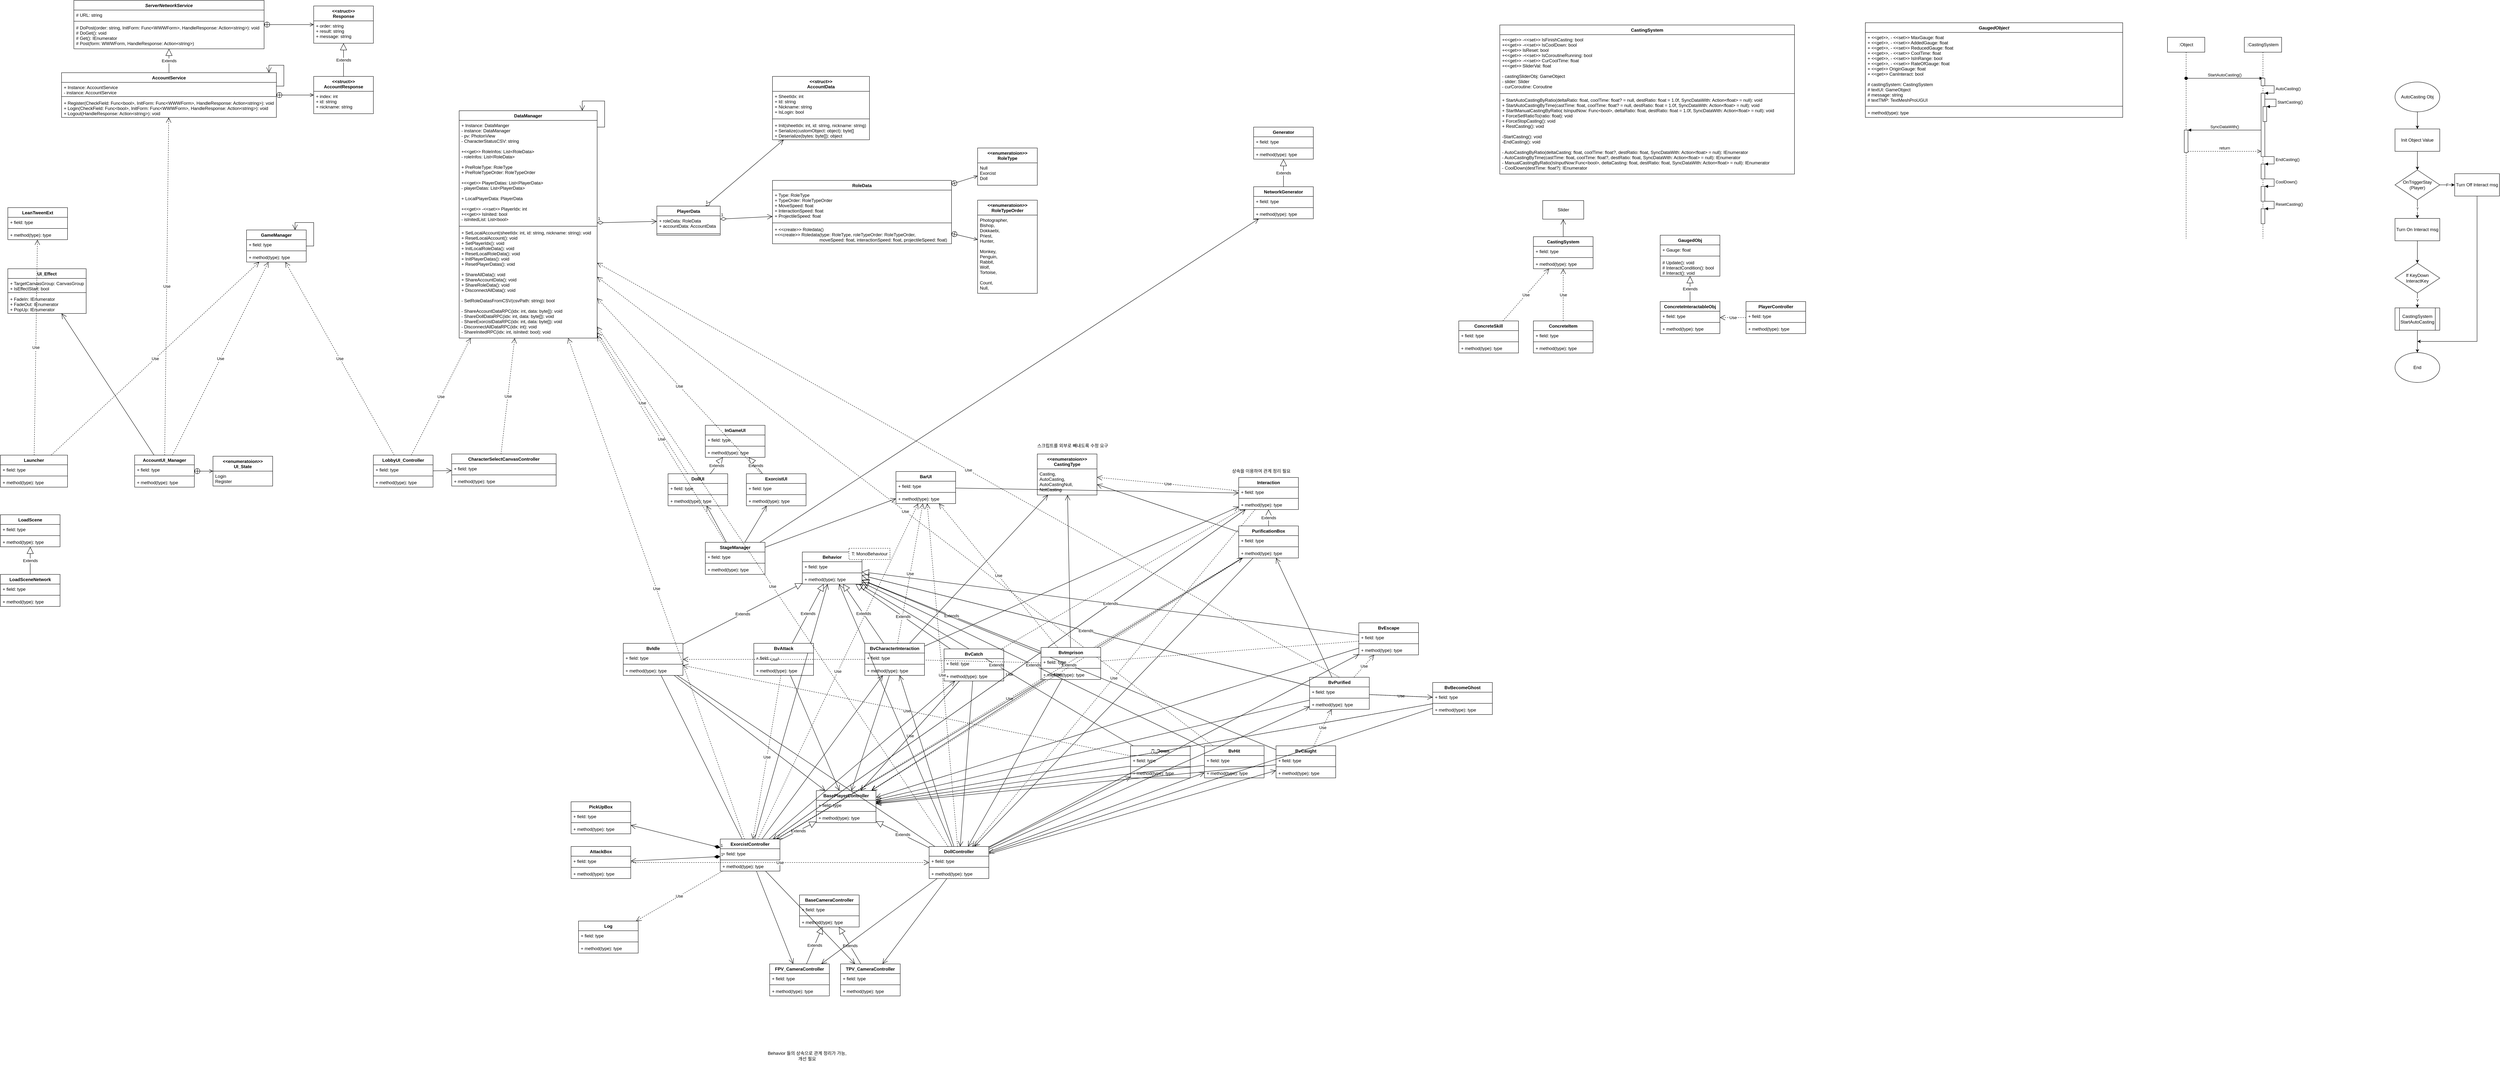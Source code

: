 <mxfile version="18.1.3" type="device"><diagram id="NH-Y0avR81FjexReZCZ9" name="페이지-1"><mxGraphModel dx="1178" dy="1869" grid="1" gridSize="10" guides="1" tooltips="1" connect="1" arrows="1" fold="1" page="1" pageScale="1" pageWidth="827" pageHeight="1169" math="0" shadow="0"><root><mxCell id="0"/><mxCell id="1" parent="0"/><mxCell id="WNGgheq9W2EGtf0vg9xr-1" value="Launcher" style="swimlane;fontStyle=1;align=center;verticalAlign=top;childLayout=stackLayout;horizontal=1;startSize=26;horizontalStack=0;resizeParent=1;resizeParentMax=0;resizeLast=0;collapsible=1;marginBottom=0;" parent="1" vertex="1"><mxGeometry x="80" y="80" width="180" height="86" as="geometry"/></mxCell><mxCell id="WNGgheq9W2EGtf0vg9xr-80" value="+ field: type" style="text;strokeColor=none;fillColor=none;align=left;verticalAlign=top;spacingLeft=4;spacingRight=4;overflow=hidden;rotatable=0;points=[[0,0.5],[1,0.5]];portConstraint=eastwest;" parent="WNGgheq9W2EGtf0vg9xr-1" vertex="1"><mxGeometry y="26" width="180" height="26" as="geometry"/></mxCell><mxCell id="WNGgheq9W2EGtf0vg9xr-3" value="" style="line;strokeWidth=1;fillColor=none;align=left;verticalAlign=middle;spacingTop=-1;spacingLeft=3;spacingRight=3;rotatable=0;labelPosition=right;points=[];portConstraint=eastwest;" parent="WNGgheq9W2EGtf0vg9xr-1" vertex="1"><mxGeometry y="52" width="180" height="8" as="geometry"/></mxCell><mxCell id="WNGgheq9W2EGtf0vg9xr-4" value="+ method(type): type" style="text;strokeColor=none;fillColor=none;align=left;verticalAlign=top;spacingLeft=4;spacingRight=4;overflow=hidden;rotatable=0;points=[[0,0.5],[1,0.5]];portConstraint=eastwest;" parent="WNGgheq9W2EGtf0vg9xr-1" vertex="1"><mxGeometry y="60" width="180" height="26" as="geometry"/></mxCell><mxCell id="WNGgheq9W2EGtf0vg9xr-14" value="GameManager" style="swimlane;fontStyle=1;align=center;verticalAlign=top;childLayout=stackLayout;horizontal=1;startSize=26;horizontalStack=0;resizeParent=1;resizeParentMax=0;resizeLast=0;collapsible=1;marginBottom=0;" parent="1" vertex="1"><mxGeometry x="740" y="-524" width="160" height="86" as="geometry"/></mxCell><mxCell id="WNGgheq9W2EGtf0vg9xr-15" value="+ field: type" style="text;strokeColor=none;fillColor=none;align=left;verticalAlign=top;spacingLeft=4;spacingRight=4;overflow=hidden;rotatable=0;points=[[0,0.5],[1,0.5]];portConstraint=eastwest;" parent="WNGgheq9W2EGtf0vg9xr-14" vertex="1"><mxGeometry y="26" width="160" height="26" as="geometry"/></mxCell><mxCell id="WNGgheq9W2EGtf0vg9xr-16" value="" style="line;strokeWidth=1;fillColor=none;align=left;verticalAlign=middle;spacingTop=-1;spacingLeft=3;spacingRight=3;rotatable=0;labelPosition=right;points=[];portConstraint=eastwest;" parent="WNGgheq9W2EGtf0vg9xr-14" vertex="1"><mxGeometry y="52" width="160" height="8" as="geometry"/></mxCell><mxCell id="WNGgheq9W2EGtf0vg9xr-17" value="+ method(type): type" style="text;strokeColor=none;fillColor=none;align=left;verticalAlign=top;spacingLeft=4;spacingRight=4;overflow=hidden;rotatable=0;points=[[0,0.5],[1,0.5]];portConstraint=eastwest;" parent="WNGgheq9W2EGtf0vg9xr-14" vertex="1"><mxGeometry y="60" width="160" height="26" as="geometry"/></mxCell><mxCell id="WNGgheq9W2EGtf0vg9xr-119" value="" style="endArrow=open;endFill=1;endSize=12;html=1;rounded=0;edgeStyle=orthogonalEdgeStyle;" parent="WNGgheq9W2EGtf0vg9xr-14" source="WNGgheq9W2EGtf0vg9xr-15" target="WNGgheq9W2EGtf0vg9xr-14" edge="1"><mxGeometry width="160" relative="1" as="geometry"><mxPoint x="80" y="90" as="sourcePoint"/><mxPoint x="240" y="90" as="targetPoint"/><Array as="points"><mxPoint x="180" y="43"/><mxPoint x="180" y="-20"/><mxPoint x="130" y="-20"/></Array></mxGeometry></mxCell><mxCell id="WNGgheq9W2EGtf0vg9xr-18" value="LobbyUI_Controller" style="swimlane;fontStyle=1;align=center;verticalAlign=top;childLayout=stackLayout;horizontal=1;startSize=26;horizontalStack=0;resizeParent=1;resizeParentMax=0;resizeLast=0;collapsible=1;marginBottom=0;" parent="1" vertex="1"><mxGeometry x="1080" y="80" width="160" height="86" as="geometry"/></mxCell><mxCell id="WNGgheq9W2EGtf0vg9xr-19" value="+ field: type" style="text;strokeColor=none;fillColor=none;align=left;verticalAlign=top;spacingLeft=4;spacingRight=4;overflow=hidden;rotatable=0;points=[[0,0.5],[1,0.5]];portConstraint=eastwest;" parent="WNGgheq9W2EGtf0vg9xr-18" vertex="1"><mxGeometry y="26" width="160" height="26" as="geometry"/></mxCell><mxCell id="WNGgheq9W2EGtf0vg9xr-20" value="" style="line;strokeWidth=1;fillColor=none;align=left;verticalAlign=middle;spacingTop=-1;spacingLeft=3;spacingRight=3;rotatable=0;labelPosition=right;points=[];portConstraint=eastwest;" parent="WNGgheq9W2EGtf0vg9xr-18" vertex="1"><mxGeometry y="52" width="160" height="8" as="geometry"/></mxCell><mxCell id="WNGgheq9W2EGtf0vg9xr-21" value="+ method(type): type" style="text;strokeColor=none;fillColor=none;align=left;verticalAlign=top;spacingLeft=4;spacingRight=4;overflow=hidden;rotatable=0;points=[[0,0.5],[1,0.5]];portConstraint=eastwest;" parent="WNGgheq9W2EGtf0vg9xr-18" vertex="1"><mxGeometry y="60" width="160" height="26" as="geometry"/></mxCell><mxCell id="WNGgheq9W2EGtf0vg9xr-22" value="LoadScene" style="swimlane;fontStyle=1;align=center;verticalAlign=top;childLayout=stackLayout;horizontal=1;startSize=26;horizontalStack=0;resizeParent=1;resizeParentMax=0;resizeLast=0;collapsible=1;marginBottom=0;" parent="1" vertex="1"><mxGeometry x="80" y="240" width="160" height="86" as="geometry"/></mxCell><mxCell id="WNGgheq9W2EGtf0vg9xr-23" value="+ field: type" style="text;strokeColor=none;fillColor=none;align=left;verticalAlign=top;spacingLeft=4;spacingRight=4;overflow=hidden;rotatable=0;points=[[0,0.5],[1,0.5]];portConstraint=eastwest;" parent="WNGgheq9W2EGtf0vg9xr-22" vertex="1"><mxGeometry y="26" width="160" height="26" as="geometry"/></mxCell><mxCell id="WNGgheq9W2EGtf0vg9xr-24" value="" style="line;strokeWidth=1;fillColor=none;align=left;verticalAlign=middle;spacingTop=-1;spacingLeft=3;spacingRight=3;rotatable=0;labelPosition=right;points=[];portConstraint=eastwest;" parent="WNGgheq9W2EGtf0vg9xr-22" vertex="1"><mxGeometry y="52" width="160" height="8" as="geometry"/></mxCell><mxCell id="WNGgheq9W2EGtf0vg9xr-25" value="+ method(type): type" style="text;strokeColor=none;fillColor=none;align=left;verticalAlign=top;spacingLeft=4;spacingRight=4;overflow=hidden;rotatable=0;points=[[0,0.5],[1,0.5]];portConstraint=eastwest;" parent="WNGgheq9W2EGtf0vg9xr-22" vertex="1"><mxGeometry y="60" width="160" height="26" as="geometry"/></mxCell><mxCell id="WNGgheq9W2EGtf0vg9xr-26" value="LoadSceneNetwork" style="swimlane;fontStyle=1;align=center;verticalAlign=top;childLayout=stackLayout;horizontal=1;startSize=26;horizontalStack=0;resizeParent=1;resizeParentMax=0;resizeLast=0;collapsible=1;marginBottom=0;" parent="1" vertex="1"><mxGeometry x="80" y="400" width="160" height="86" as="geometry"/></mxCell><mxCell id="WNGgheq9W2EGtf0vg9xr-27" value="+ field: type" style="text;strokeColor=none;fillColor=none;align=left;verticalAlign=top;spacingLeft=4;spacingRight=4;overflow=hidden;rotatable=0;points=[[0,0.5],[1,0.5]];portConstraint=eastwest;" parent="WNGgheq9W2EGtf0vg9xr-26" vertex="1"><mxGeometry y="26" width="160" height="26" as="geometry"/></mxCell><mxCell id="WNGgheq9W2EGtf0vg9xr-28" value="" style="line;strokeWidth=1;fillColor=none;align=left;verticalAlign=middle;spacingTop=-1;spacingLeft=3;spacingRight=3;rotatable=0;labelPosition=right;points=[];portConstraint=eastwest;" parent="WNGgheq9W2EGtf0vg9xr-26" vertex="1"><mxGeometry y="52" width="160" height="8" as="geometry"/></mxCell><mxCell id="WNGgheq9W2EGtf0vg9xr-29" value="+ method(type): type" style="text;strokeColor=none;fillColor=none;align=left;verticalAlign=top;spacingLeft=4;spacingRight=4;overflow=hidden;rotatable=0;points=[[0,0.5],[1,0.5]];portConstraint=eastwest;" parent="WNGgheq9W2EGtf0vg9xr-26" vertex="1"><mxGeometry y="60" width="160" height="26" as="geometry"/></mxCell><mxCell id="WNGgheq9W2EGtf0vg9xr-30" value="ServerNetworkService" style="swimlane;fontStyle=3;align=center;verticalAlign=top;childLayout=stackLayout;horizontal=1;startSize=26;horizontalStack=0;resizeParent=1;resizeParentMax=0;resizeLast=0;collapsible=1;marginBottom=0;" parent="1" vertex="1"><mxGeometry x="277" y="-1140" width="510" height="130" as="geometry"/></mxCell><mxCell id="WNGgheq9W2EGtf0vg9xr-31" value="# URL: string" style="text;strokeColor=none;fillColor=none;align=left;verticalAlign=top;spacingLeft=4;spacingRight=4;overflow=hidden;rotatable=0;points=[[0,0.5],[1,0.5]];portConstraint=eastwest;" parent="WNGgheq9W2EGtf0vg9xr-30" vertex="1"><mxGeometry y="26" width="510" height="26" as="geometry"/></mxCell><mxCell id="WNGgheq9W2EGtf0vg9xr-32" value="" style="line;strokeWidth=1;fillColor=none;align=left;verticalAlign=middle;spacingTop=-1;spacingLeft=3;spacingRight=3;rotatable=0;labelPosition=right;points=[];portConstraint=eastwest;" parent="WNGgheq9W2EGtf0vg9xr-30" vertex="1"><mxGeometry y="52" width="510" height="8" as="geometry"/></mxCell><mxCell id="WNGgheq9W2EGtf0vg9xr-33" value="# DoPost(order: string, InitForm: Func&lt;WWWForm&gt;, HandleResponse: Action&lt;string&gt;): void&#10;# DoGet(): void&#10;# Get(): IEnumerator&#10;# Post(form: WWWForm, HandleResponse: Action&lt;string&gt;)" style="text;strokeColor=none;fillColor=none;align=left;verticalAlign=top;spacingLeft=4;spacingRight=4;overflow=hidden;rotatable=0;points=[[0,0.5],[1,0.5]];portConstraint=eastwest;" parent="WNGgheq9W2EGtf0vg9xr-30" vertex="1"><mxGeometry y="60" width="510" height="70" as="geometry"/></mxCell><mxCell id="WNGgheq9W2EGtf0vg9xr-38" value="&lt;&lt;struct&gt;&gt;&#10;Response" style="swimlane;fontStyle=1;align=center;verticalAlign=top;childLayout=stackLayout;horizontal=1;startSize=40;horizontalStack=0;resizeParent=1;resizeParentMax=0;resizeLast=0;collapsible=1;marginBottom=0;" parent="1" vertex="1"><mxGeometry x="920" y="-1125" width="160" height="100" as="geometry"/></mxCell><mxCell id="WNGgheq9W2EGtf0vg9xr-39" value="+ order: string&#10;+ result: string&#10;+ message: string" style="text;strokeColor=none;fillColor=none;align=left;verticalAlign=top;spacingLeft=4;spacingRight=4;overflow=hidden;rotatable=0;points=[[0,0.5],[1,0.5]];portConstraint=eastwest;" parent="WNGgheq9W2EGtf0vg9xr-38" vertex="1"><mxGeometry y="40" width="160" height="60" as="geometry"/></mxCell><mxCell id="WNGgheq9W2EGtf0vg9xr-81" value="Use" style="endArrow=open;endSize=12;dashed=1;html=1;rounded=0;" parent="1" source="WNGgheq9W2EGtf0vg9xr-1" target="WNGgheq9W2EGtf0vg9xr-14" edge="1"><mxGeometry width="160" relative="1" as="geometry"><mxPoint x="260" y="-50" as="sourcePoint"/><mxPoint x="420" y="-50" as="targetPoint"/></mxGeometry></mxCell><mxCell id="WNGgheq9W2EGtf0vg9xr-88" value="LeanTweenExt" style="swimlane;fontStyle=1;align=center;verticalAlign=top;childLayout=stackLayout;horizontal=1;startSize=26;horizontalStack=0;resizeParent=1;resizeParentMax=0;resizeLast=0;collapsible=1;marginBottom=0;" parent="1" vertex="1"><mxGeometry x="100" y="-584" width="160" height="86" as="geometry"/></mxCell><mxCell id="WNGgheq9W2EGtf0vg9xr-89" value="+ field: type" style="text;strokeColor=none;fillColor=none;align=left;verticalAlign=top;spacingLeft=4;spacingRight=4;overflow=hidden;rotatable=0;points=[[0,0.5],[1,0.5]];portConstraint=eastwest;" parent="WNGgheq9W2EGtf0vg9xr-88" vertex="1"><mxGeometry y="26" width="160" height="26" as="geometry"/></mxCell><mxCell id="WNGgheq9W2EGtf0vg9xr-90" value="" style="line;strokeWidth=1;fillColor=none;align=left;verticalAlign=middle;spacingTop=-1;spacingLeft=3;spacingRight=3;rotatable=0;labelPosition=right;points=[];portConstraint=eastwest;" parent="WNGgheq9W2EGtf0vg9xr-88" vertex="1"><mxGeometry y="52" width="160" height="8" as="geometry"/></mxCell><mxCell id="WNGgheq9W2EGtf0vg9xr-91" value="+ method(type): type" style="text;strokeColor=none;fillColor=none;align=left;verticalAlign=top;spacingLeft=4;spacingRight=4;overflow=hidden;rotatable=0;points=[[0,0.5],[1,0.5]];portConstraint=eastwest;" parent="WNGgheq9W2EGtf0vg9xr-88" vertex="1"><mxGeometry y="60" width="160" height="26" as="geometry"/></mxCell><mxCell id="WNGgheq9W2EGtf0vg9xr-92" value="Use" style="endArrow=open;endSize=12;dashed=1;html=1;rounded=0;" parent="1" source="WNGgheq9W2EGtf0vg9xr-1" target="WNGgheq9W2EGtf0vg9xr-88" edge="1"><mxGeometry width="160" relative="1" as="geometry"><mxPoint x="430" y="10" as="sourcePoint"/><mxPoint x="590" y="10" as="targetPoint"/></mxGeometry></mxCell><mxCell id="WNGgheq9W2EGtf0vg9xr-93" value="Extends" style="endArrow=block;endSize=16;endFill=0;html=1;rounded=0;exitX=0.5;exitY=0;exitDx=0;exitDy=0;" parent="1" source="WNGgheq9W2EGtf0vg9xr-26" target="WNGgheq9W2EGtf0vg9xr-22" edge="1"><mxGeometry width="160" relative="1" as="geometry"><mxPoint x="280" y="496" as="sourcePoint"/><mxPoint x="440" y="496" as="targetPoint"/></mxGeometry></mxCell><mxCell id="WNGgheq9W2EGtf0vg9xr-94" style="edgeStyle=none;rounded=0;orthogonalLoop=1;jettySize=auto;html=1;exitX=0.75;exitY=0;exitDx=0;exitDy=0;" parent="1" source="WNGgheq9W2EGtf0vg9xr-22" target="WNGgheq9W2EGtf0vg9xr-22" edge="1"><mxGeometry relative="1" as="geometry"/></mxCell><mxCell id="WNGgheq9W2EGtf0vg9xr-99" value="Use" style="endArrow=open;endSize=12;dashed=1;html=1;rounded=0;" parent="1" source="WNGgheq9W2EGtf0vg9xr-18" target="WNGgheq9W2EGtf0vg9xr-14" edge="1"><mxGeometry width="160" relative="1" as="geometry"><mxPoint x="530" y="160" as="sourcePoint"/><mxPoint x="690" y="160" as="targetPoint"/></mxGeometry></mxCell><mxCell id="WNGgheq9W2EGtf0vg9xr-101" value="DataManager" style="swimlane;fontStyle=1;align=center;verticalAlign=top;childLayout=stackLayout;horizontal=1;startSize=26;horizontalStack=0;resizeParent=1;resizeParentMax=0;resizeLast=0;collapsible=1;marginBottom=0;" parent="1" vertex="1"><mxGeometry x="1310" y="-844" width="370" height="610" as="geometry"/></mxCell><mxCell id="WNGgheq9W2EGtf0vg9xr-102" value="+ Instance: DataManger&#10;- instance: DataManager&#10;- pv: PhotonView&#10;- CharacterStatusCSV: string&#10;&#10;+&lt;&lt;get&gt;&gt; RoleInfos: List&lt;RoleData&gt;&#10;- roleInfos: List&lt;RoleData&gt;&#10;&#10;+ PreRoleType: RoleType&#10;+ PreRoleTypeOrder: RoleTypeOrder&#10;&#10;+&lt;&lt;get&gt;&gt; PlayerDatas: List&lt;PlayerData&gt;&#10;- playerDatas: List&lt;PlayerData&gt;&#10;&#10;+ LocalPlayerData: PlayerData&#10;&#10;+&lt;&lt;get&gt;&gt; -&lt;&lt;set&gt;&gt; PlayerIdx: int&#10;+&lt;&lt;get&gt;&gt; IsInited: bool&#10;- isInitedList: List&lt;bool&gt;" style="text;strokeColor=none;fillColor=none;align=left;verticalAlign=top;spacingLeft=4;spacingRight=4;overflow=hidden;rotatable=0;points=[[0,0.5],[1,0.5]];portConstraint=eastwest;" parent="WNGgheq9W2EGtf0vg9xr-101" vertex="1"><mxGeometry y="26" width="370" height="280" as="geometry"/></mxCell><mxCell id="WNGgheq9W2EGtf0vg9xr-103" value="" style="line;strokeWidth=1;fillColor=none;align=left;verticalAlign=middle;spacingTop=-1;spacingLeft=3;spacingRight=3;rotatable=0;labelPosition=right;points=[];portConstraint=eastwest;" parent="WNGgheq9W2EGtf0vg9xr-101" vertex="1"><mxGeometry y="306" width="370" height="8" as="geometry"/></mxCell><mxCell id="WNGgheq9W2EGtf0vg9xr-104" value="+ SetLocalAccount(sheetIdx: int, id: string, nickname: string): void&#10;+ ResetLocalAccount(): void&#10;+ SetPlayerIdx(): void&#10;+ InitLocalRoleData(): void&#10;+ ResetLocalRoleData(): void&#10;+ InitPlayerDatas(): void&#10;+ ResetPlayerDatas(): void&#10;&#10;+ ShareAllData(): void&#10;+ ShareAccountData(): void&#10;+ ShareRoleData(): void&#10;+ DisconnectAllData(): void&#10;&#10;- SetRoleDatasFromCSV(csvPath: string): bool&#10;&#10;- ShareAccountDataRPC(idx: int, data: byte[]): void&#10;- ShareDollDataRPC(idx: int, data: byte[]): void&#10;- ShareExorcistDataRPC(idx: int, data: byte[]): void&#10;- DisconnectAllDataRPC(idx: int): void&#10;- ShareInitedRPC(idx: int, isInited: bool): void" style="text;strokeColor=none;fillColor=none;align=left;verticalAlign=top;spacingLeft=4;spacingRight=4;overflow=hidden;rotatable=0;points=[[0,0.5],[1,0.5]];portConstraint=eastwest;" parent="WNGgheq9W2EGtf0vg9xr-101" vertex="1"><mxGeometry y="314" width="370" height="296" as="geometry"/></mxCell><mxCell id="WNGgheq9W2EGtf0vg9xr-121" value="" style="endArrow=open;endFill=1;endSize=12;html=1;rounded=0;edgeStyle=orthogonalEdgeStyle;" parent="WNGgheq9W2EGtf0vg9xr-101" source="WNGgheq9W2EGtf0vg9xr-102" target="WNGgheq9W2EGtf0vg9xr-101" edge="1"><mxGeometry width="160" relative="1" as="geometry"><mxPoint x="160.0" y="43" as="sourcePoint"/><mxPoint x="130.0" y="2.274e-13" as="targetPoint"/><Array as="points"><mxPoint x="390" y="44"/><mxPoint x="390" y="-26"/><mxPoint x="330" y="-26"/></Array></mxGeometry></mxCell><mxCell id="WNGgheq9W2EGtf0vg9xr-105" value="Use" style="endArrow=open;endSize=12;dashed=1;html=1;rounded=0;" parent="1" source="WNGgheq9W2EGtf0vg9xr-18" target="WNGgheq9W2EGtf0vg9xr-101" edge="1"><mxGeometry width="160" relative="1" as="geometry"><mxPoint x="800" y="60" as="sourcePoint"/><mxPoint x="960" y="60" as="targetPoint"/></mxGeometry></mxCell><mxCell id="WNGgheq9W2EGtf0vg9xr-106" value="CharacterSelectCanvasController" style="swimlane;fontStyle=1;align=center;verticalAlign=top;childLayout=stackLayout;horizontal=1;startSize=26;horizontalStack=0;resizeParent=1;resizeParentMax=0;resizeLast=0;collapsible=1;marginBottom=0;" parent="1" vertex="1"><mxGeometry x="1290" y="77" width="280" height="86" as="geometry"/></mxCell><mxCell id="WNGgheq9W2EGtf0vg9xr-107" value="+ field: type" style="text;strokeColor=none;fillColor=none;align=left;verticalAlign=top;spacingLeft=4;spacingRight=4;overflow=hidden;rotatable=0;points=[[0,0.5],[1,0.5]];portConstraint=eastwest;" parent="WNGgheq9W2EGtf0vg9xr-106" vertex="1"><mxGeometry y="26" width="280" height="26" as="geometry"/></mxCell><mxCell id="WNGgheq9W2EGtf0vg9xr-108" value="" style="line;strokeWidth=1;fillColor=none;align=left;verticalAlign=middle;spacingTop=-1;spacingLeft=3;spacingRight=3;rotatable=0;labelPosition=right;points=[];portConstraint=eastwest;" parent="WNGgheq9W2EGtf0vg9xr-106" vertex="1"><mxGeometry y="52" width="280" height="8" as="geometry"/></mxCell><mxCell id="WNGgheq9W2EGtf0vg9xr-109" value="+ method(type): type" style="text;strokeColor=none;fillColor=none;align=left;verticalAlign=top;spacingLeft=4;spacingRight=4;overflow=hidden;rotatable=0;points=[[0,0.5],[1,0.5]];portConstraint=eastwest;" parent="WNGgheq9W2EGtf0vg9xr-106" vertex="1"><mxGeometry y="60" width="280" height="26" as="geometry"/></mxCell><mxCell id="WNGgheq9W2EGtf0vg9xr-114" value="" style="endArrow=open;endFill=1;endSize=12;html=1;rounded=0;" parent="1" source="WNGgheq9W2EGtf0vg9xr-18" target="WNGgheq9W2EGtf0vg9xr-106" edge="1"><mxGeometry width="160" relative="1" as="geometry"><mxPoint x="1720" y="50" as="sourcePoint"/><mxPoint x="1880" y="50" as="targetPoint"/></mxGeometry></mxCell><mxCell id="WNGgheq9W2EGtf0vg9xr-115" value="Use" style="endArrow=open;endSize=12;dashed=1;html=1;rounded=0;exitX=0.472;exitY=0.002;exitDx=0;exitDy=0;exitPerimeter=0;" parent="1" source="WNGgheq9W2EGtf0vg9xr-106" target="WNGgheq9W2EGtf0vg9xr-101" edge="1"><mxGeometry width="160" relative="1" as="geometry"><mxPoint x="810" y="-30" as="sourcePoint"/><mxPoint x="970" y="-30" as="targetPoint"/></mxGeometry></mxCell><mxCell id="WNGgheq9W2EGtf0vg9xr-133" value="AccountUI_Manager" style="swimlane;fontStyle=1;align=center;verticalAlign=top;childLayout=stackLayout;horizontal=1;startSize=26;horizontalStack=0;resizeParent=1;resizeParentMax=0;resizeLast=0;collapsible=1;marginBottom=0;fillColor=none;" parent="1" vertex="1"><mxGeometry x="440" y="80" width="160" height="86" as="geometry"/></mxCell><mxCell id="WNGgheq9W2EGtf0vg9xr-134" value="+ field: type" style="text;strokeColor=none;fillColor=none;align=left;verticalAlign=top;spacingLeft=4;spacingRight=4;overflow=hidden;rotatable=0;points=[[0,0.5],[1,0.5]];portConstraint=eastwest;" parent="WNGgheq9W2EGtf0vg9xr-133" vertex="1"><mxGeometry y="26" width="160" height="26" as="geometry"/></mxCell><mxCell id="WNGgheq9W2EGtf0vg9xr-135" value="" style="line;strokeWidth=1;fillColor=none;align=left;verticalAlign=middle;spacingTop=-1;spacingLeft=3;spacingRight=3;rotatable=0;labelPosition=right;points=[];portConstraint=eastwest;" parent="WNGgheq9W2EGtf0vg9xr-133" vertex="1"><mxGeometry y="52" width="160" height="8" as="geometry"/></mxCell><mxCell id="WNGgheq9W2EGtf0vg9xr-136" value="+ method(type): type" style="text;strokeColor=none;fillColor=none;align=left;verticalAlign=top;spacingLeft=4;spacingRight=4;overflow=hidden;rotatable=0;points=[[0,0.5],[1,0.5]];portConstraint=eastwest;" parent="WNGgheq9W2EGtf0vg9xr-133" vertex="1"><mxGeometry y="60" width="160" height="26" as="geometry"/></mxCell><mxCell id="WNGgheq9W2EGtf0vg9xr-137" value="&lt;&lt;enumeratoion&gt;&gt;&#10;UI_State" style="swimlane;fontStyle=1;align=center;verticalAlign=top;childLayout=stackLayout;horizontal=1;startSize=40;horizontalStack=0;resizeParent=1;resizeParentMax=0;resizeLast=0;collapsible=1;marginBottom=0;fillColor=none;" parent="1" vertex="1"><mxGeometry x="650" y="83" width="160" height="80" as="geometry"/></mxCell><mxCell id="WNGgheq9W2EGtf0vg9xr-138" value="Login&#10;Register" style="text;strokeColor=none;fillColor=none;align=left;verticalAlign=top;spacingLeft=4;spacingRight=4;overflow=hidden;rotatable=0;points=[[0,0.5],[1,0.5]];portConstraint=eastwest;" parent="WNGgheq9W2EGtf0vg9xr-137" vertex="1"><mxGeometry y="40" width="160" height="40" as="geometry"/></mxCell><mxCell id="WNGgheq9W2EGtf0vg9xr-141" value="" style="endArrow=open;startArrow=circlePlus;endFill=0;startFill=0;endSize=8;html=1;rounded=0;" parent="1" source="WNGgheq9W2EGtf0vg9xr-133" target="WNGgheq9W2EGtf0vg9xr-137" edge="1"><mxGeometry width="160" relative="1" as="geometry"><mxPoint x="620" y="220" as="sourcePoint"/><mxPoint x="780" y="220" as="targetPoint"/></mxGeometry></mxCell><mxCell id="WNGgheq9W2EGtf0vg9xr-142" value="UI_Effect" style="swimlane;fontStyle=1;align=center;verticalAlign=top;childLayout=stackLayout;horizontal=1;startSize=26;horizontalStack=0;resizeParent=1;resizeParentMax=0;resizeLast=0;collapsible=1;marginBottom=0;fillColor=none;" parent="1" vertex="1"><mxGeometry x="100" y="-420" width="210" height="120" as="geometry"/></mxCell><mxCell id="WNGgheq9W2EGtf0vg9xr-143" value="+ TargetCanvasGroup: CanvasGroup&#10;+ IsEffectStart: bool" style="text;strokeColor=none;fillColor=none;align=left;verticalAlign=top;spacingLeft=4;spacingRight=4;overflow=hidden;rotatable=0;points=[[0,0.5],[1,0.5]];portConstraint=eastwest;" parent="WNGgheq9W2EGtf0vg9xr-142" vertex="1"><mxGeometry y="26" width="210" height="34" as="geometry"/></mxCell><mxCell id="WNGgheq9W2EGtf0vg9xr-144" value="" style="line;strokeWidth=1;fillColor=none;align=left;verticalAlign=middle;spacingTop=-1;spacingLeft=3;spacingRight=3;rotatable=0;labelPosition=right;points=[];portConstraint=eastwest;" parent="WNGgheq9W2EGtf0vg9xr-142" vertex="1"><mxGeometry y="60" width="210" height="8" as="geometry"/></mxCell><mxCell id="WNGgheq9W2EGtf0vg9xr-145" value="+ FadeIn: IEnumerator&#10;+ FadeOut: IEnumerator&#10;+ PopUp: IEnumerator" style="text;strokeColor=none;fillColor=none;align=left;verticalAlign=top;spacingLeft=4;spacingRight=4;overflow=hidden;rotatable=0;points=[[0,0.5],[1,0.5]];portConstraint=eastwest;" parent="WNGgheq9W2EGtf0vg9xr-142" vertex="1"><mxGeometry y="68" width="210" height="52" as="geometry"/></mxCell><mxCell id="WNGgheq9W2EGtf0vg9xr-146" value="" style="endArrow=open;endFill=1;endSize=12;html=1;rounded=0;" parent="1" source="WNGgheq9W2EGtf0vg9xr-133" target="WNGgheq9W2EGtf0vg9xr-142" edge="1"><mxGeometry width="160" relative="1" as="geometry"><mxPoint x="600" y="60" as="sourcePoint"/><mxPoint x="760" y="60" as="targetPoint"/></mxGeometry></mxCell><mxCell id="WNGgheq9W2EGtf0vg9xr-152" value="AccountService" style="swimlane;fontStyle=1;align=center;verticalAlign=top;childLayout=stackLayout;horizontal=1;startSize=26;horizontalStack=0;resizeParent=1;resizeParentMax=0;resizeLast=0;collapsible=1;marginBottom=0;" parent="1" vertex="1"><mxGeometry x="244" y="-946" width="576" height="120" as="geometry"/></mxCell><mxCell id="WNGgheq9W2EGtf0vg9xr-153" value="+ Instance: AccountService&#10;- instance: AccountService" style="text;strokeColor=none;fillColor=none;align=left;verticalAlign=top;spacingLeft=4;spacingRight=4;overflow=hidden;rotatable=0;points=[[0,0.5],[1,0.5]];portConstraint=eastwest;" parent="WNGgheq9W2EGtf0vg9xr-152" vertex="1"><mxGeometry y="26" width="576" height="34" as="geometry"/></mxCell><mxCell id="WNGgheq9W2EGtf0vg9xr-154" value="" style="line;strokeWidth=1;fillColor=none;align=left;verticalAlign=middle;spacingTop=-1;spacingLeft=3;spacingRight=3;rotatable=0;labelPosition=right;points=[];portConstraint=eastwest;" parent="WNGgheq9W2EGtf0vg9xr-152" vertex="1"><mxGeometry y="60" width="576" height="8" as="geometry"/></mxCell><mxCell id="WNGgheq9W2EGtf0vg9xr-155" value="+ Register(CheckField: Func&lt;bool&gt;, InitForm: Func&lt;WWWForm&gt;, HandleResponse: Action&lt;string&gt;): void&#10;+ Login(CheckField: Func&lt;bool&gt;, InitForm: Func&lt;WWWForm&gt;, HandleResponse: Action&lt;string&gt;): void&#10;+ Logout(HandleResponse: Action&lt;string&gt;): void&#10;" style="text;strokeColor=none;fillColor=none;align=left;verticalAlign=top;spacingLeft=4;spacingRight=4;overflow=hidden;rotatable=0;points=[[0,0.5],[1,0.5]];portConstraint=eastwest;" parent="WNGgheq9W2EGtf0vg9xr-152" vertex="1"><mxGeometry y="68" width="576" height="52" as="geometry"/></mxCell><mxCell id="WNGgheq9W2EGtf0vg9xr-156" value="" style="endArrow=open;endFill=1;endSize=12;html=1;rounded=0;edgeStyle=orthogonalEdgeStyle;" parent="WNGgheq9W2EGtf0vg9xr-152" source="WNGgheq9W2EGtf0vg9xr-153" target="WNGgheq9W2EGtf0vg9xr-152" edge="1"><mxGeometry width="160" relative="1" as="geometry"><mxPoint x="80" y="90" as="sourcePoint"/><mxPoint x="240" y="90" as="targetPoint"/><Array as="points"><mxPoint x="596" y="36"/><mxPoint x="596" y="-20"/><mxPoint x="556" y="-20"/></Array></mxGeometry></mxCell><mxCell id="WNGgheq9W2EGtf0vg9xr-157" value="Use" style="endArrow=open;endSize=12;dashed=1;html=1;rounded=0;" parent="1" source="WNGgheq9W2EGtf0vg9xr-133" target="WNGgheq9W2EGtf0vg9xr-152" edge="1"><mxGeometry width="160" relative="1" as="geometry"><mxPoint x="820" y="-230" as="sourcePoint"/><mxPoint x="980" y="-230" as="targetPoint"/></mxGeometry></mxCell><mxCell id="WNGgheq9W2EGtf0vg9xr-162" value="Extends" style="endArrow=block;endSize=16;endFill=0;html=1;rounded=0;" parent="1" source="WNGgheq9W2EGtf0vg9xr-152" target="WNGgheq9W2EGtf0vg9xr-30" edge="1"><mxGeometry width="160" relative="1" as="geometry"><mxPoint x="430" y="-880" as="sourcePoint"/><mxPoint x="590" y="-880" as="targetPoint"/></mxGeometry></mxCell><mxCell id="WNGgheq9W2EGtf0vg9xr-163" value="" style="endArrow=open;startArrow=circlePlus;endFill=0;startFill=0;endSize=8;html=1;rounded=0;" parent="1" source="WNGgheq9W2EGtf0vg9xr-30" target="WNGgheq9W2EGtf0vg9xr-38" edge="1"><mxGeometry width="160" relative="1" as="geometry"><mxPoint x="770" y="-930" as="sourcePoint"/><mxPoint x="930" y="-930" as="targetPoint"/></mxGeometry></mxCell><mxCell id="WNGgheq9W2EGtf0vg9xr-164" value="&lt;&lt;struct&gt;&gt;&#10;AccountResponse" style="swimlane;fontStyle=1;align=center;verticalAlign=top;childLayout=stackLayout;horizontal=1;startSize=40;horizontalStack=0;resizeParent=1;resizeParentMax=0;resizeLast=0;collapsible=1;marginBottom=0;" parent="1" vertex="1"><mxGeometry x="920" y="-936" width="160" height="100" as="geometry"/></mxCell><mxCell id="WNGgheq9W2EGtf0vg9xr-165" value="+ index: int&#10;+ id: string&#10;+ nickname: string&#10;" style="text;strokeColor=none;fillColor=none;align=left;verticalAlign=top;spacingLeft=4;spacingRight=4;overflow=hidden;rotatable=0;points=[[0,0.5],[1,0.5]];portConstraint=eastwest;" parent="WNGgheq9W2EGtf0vg9xr-164" vertex="1"><mxGeometry y="40" width="160" height="60" as="geometry"/></mxCell><mxCell id="WNGgheq9W2EGtf0vg9xr-166" value="Extends" style="endArrow=block;endSize=16;endFill=0;html=1;rounded=0;" parent="1" source="WNGgheq9W2EGtf0vg9xr-164" target="WNGgheq9W2EGtf0vg9xr-38" edge="1"><mxGeometry width="160" relative="1" as="geometry"><mxPoint x="930" y="-810" as="sourcePoint"/><mxPoint x="1090" y="-810" as="targetPoint"/></mxGeometry></mxCell><mxCell id="WNGgheq9W2EGtf0vg9xr-167" value="" style="endArrow=open;startArrow=circlePlus;endFill=0;startFill=0;endSize=8;html=1;rounded=0;" parent="1" source="WNGgheq9W2EGtf0vg9xr-152" target="WNGgheq9W2EGtf0vg9xr-164" edge="1"><mxGeometry width="160" relative="1" as="geometry"><mxPoint x="650" y="-890" as="sourcePoint"/><mxPoint x="733" y="-890" as="targetPoint"/></mxGeometry></mxCell><mxCell id="WNGgheq9W2EGtf0vg9xr-168" value="Use" style="endArrow=open;endSize=12;dashed=1;html=1;rounded=0;" parent="1" source="WNGgheq9W2EGtf0vg9xr-133" target="WNGgheq9W2EGtf0vg9xr-14" edge="1"><mxGeometry width="160" relative="1" as="geometry"><mxPoint x="226.275" y="90" as="sourcePoint"/><mxPoint x="783.725" y="-428.0" as="targetPoint"/></mxGeometry></mxCell><mxCell id="WNGgheq9W2EGtf0vg9xr-169" value="StageManager" style="swimlane;fontStyle=1;align=center;verticalAlign=top;childLayout=stackLayout;horizontal=1;startSize=26;horizontalStack=0;resizeParent=1;resizeParentMax=0;resizeLast=0;collapsible=1;marginBottom=0;fillColor=none;" parent="1" vertex="1"><mxGeometry x="1970" y="314" width="160" height="86" as="geometry"/></mxCell><mxCell id="WNGgheq9W2EGtf0vg9xr-170" value="+ field: type" style="text;strokeColor=none;fillColor=none;align=left;verticalAlign=top;spacingLeft=4;spacingRight=4;overflow=hidden;rotatable=0;points=[[0,0.5],[1,0.5]];portConstraint=eastwest;" parent="WNGgheq9W2EGtf0vg9xr-169" vertex="1"><mxGeometry y="26" width="160" height="26" as="geometry"/></mxCell><mxCell id="WNGgheq9W2EGtf0vg9xr-171" value="" style="line;strokeWidth=1;fillColor=none;align=left;verticalAlign=middle;spacingTop=-1;spacingLeft=3;spacingRight=3;rotatable=0;labelPosition=right;points=[];portConstraint=eastwest;" parent="WNGgheq9W2EGtf0vg9xr-169" vertex="1"><mxGeometry y="52" width="160" height="8" as="geometry"/></mxCell><mxCell id="WNGgheq9W2EGtf0vg9xr-172" value="+ method(type): type" style="text;strokeColor=none;fillColor=none;align=left;verticalAlign=top;spacingLeft=4;spacingRight=4;overflow=hidden;rotatable=0;points=[[0,0.5],[1,0.5]];portConstraint=eastwest;" parent="WNGgheq9W2EGtf0vg9xr-169" vertex="1"><mxGeometry y="60" width="160" height="26" as="geometry"/></mxCell><mxCell id="WNGgheq9W2EGtf0vg9xr-173" value="PlayerData" style="swimlane;fontStyle=1;align=center;verticalAlign=top;childLayout=stackLayout;horizontal=1;startSize=26;horizontalStack=0;resizeParent=1;resizeParentMax=0;resizeLast=0;collapsible=1;marginBottom=0;fillColor=none;" parent="1" vertex="1"><mxGeometry x="1840" y="-588" width="170" height="78" as="geometry"/></mxCell><mxCell id="WNGgheq9W2EGtf0vg9xr-174" value="+ roleData: RoleData&#10;+ accountData: AccountData" style="text;strokeColor=none;fillColor=none;align=left;verticalAlign=top;spacingLeft=4;spacingRight=4;overflow=hidden;rotatable=0;points=[[0,0.5],[1,0.5]];portConstraint=eastwest;" parent="WNGgheq9W2EGtf0vg9xr-173" vertex="1"><mxGeometry y="26" width="170" height="44" as="geometry"/></mxCell><mxCell id="WNGgheq9W2EGtf0vg9xr-175" value="" style="line;strokeWidth=1;fillColor=none;align=left;verticalAlign=middle;spacingTop=-1;spacingLeft=3;spacingRight=3;rotatable=0;labelPosition=right;points=[];portConstraint=eastwest;" parent="WNGgheq9W2EGtf0vg9xr-173" vertex="1"><mxGeometry y="70" width="170" height="8" as="geometry"/></mxCell><mxCell id="WNGgheq9W2EGtf0vg9xr-181" value="&lt;&lt;struct&gt;&gt;&#10;AccountData" style="swimlane;fontStyle=1;align=center;verticalAlign=top;childLayout=stackLayout;horizontal=1;startSize=40;horizontalStack=0;resizeParent=1;resizeParentMax=0;resizeLast=0;collapsible=1;marginBottom=0;fillColor=none;" parent="1" vertex="1"><mxGeometry x="2150" y="-936" width="260" height="170" as="geometry"/></mxCell><mxCell id="WNGgheq9W2EGtf0vg9xr-182" value="+ SheetIdx: int&#10;+ Id: string&#10;+ Nickname: string&#10;+ IsLogin: bool" style="text;strokeColor=none;fillColor=none;align=left;verticalAlign=top;spacingLeft=4;spacingRight=4;overflow=hidden;rotatable=0;points=[[0,0.5],[1,0.5]];portConstraint=eastwest;" parent="WNGgheq9W2EGtf0vg9xr-181" vertex="1"><mxGeometry y="40" width="260" height="70" as="geometry"/></mxCell><mxCell id="WNGgheq9W2EGtf0vg9xr-183" value="" style="line;strokeWidth=1;fillColor=none;align=left;verticalAlign=middle;spacingTop=-1;spacingLeft=3;spacingRight=3;rotatable=0;labelPosition=right;points=[];portConstraint=eastwest;" parent="WNGgheq9W2EGtf0vg9xr-181" vertex="1"><mxGeometry y="110" width="260" height="8" as="geometry"/></mxCell><mxCell id="WNGgheq9W2EGtf0vg9xr-184" value="+ Init(sheetIdx: int, id: string, nickname: string)&#10;+ Serialize(customObject: object): byte[]&#10;+ Deserialize(bytes: byte[]): object" style="text;strokeColor=none;fillColor=none;align=left;verticalAlign=top;spacingLeft=4;spacingRight=4;overflow=hidden;rotatable=0;points=[[0,0.5],[1,0.5]];portConstraint=eastwest;" parent="WNGgheq9W2EGtf0vg9xr-181" vertex="1"><mxGeometry y="118" width="260" height="52" as="geometry"/></mxCell><mxCell id="WNGgheq9W2EGtf0vg9xr-185" value="1" style="endArrow=open;html=1;endSize=12;startArrow=diamondThin;startSize=14;startFill=0;align=left;verticalAlign=bottom;rounded=0;" parent="1" source="WNGgheq9W2EGtf0vg9xr-173" target="WNGgheq9W2EGtf0vg9xr-181" edge="1"><mxGeometry x="-1" y="3" relative="1" as="geometry"><mxPoint x="1880" y="-580" as="sourcePoint"/><mxPoint x="2040" y="-580" as="targetPoint"/></mxGeometry></mxCell><mxCell id="WNGgheq9W2EGtf0vg9xr-186" value="RoleData" style="swimlane;fontStyle=1;align=center;verticalAlign=top;childLayout=stackLayout;horizontal=1;startSize=26;horizontalStack=0;resizeParent=1;resizeParentMax=0;resizeLast=0;collapsible=1;marginBottom=0;fillColor=none;" parent="1" vertex="1"><mxGeometry x="2150" y="-657" width="480" height="170" as="geometry"/></mxCell><mxCell id="WNGgheq9W2EGtf0vg9xr-187" value="+ Type: RoleType&#10;+ TypeOrder: RoleTypeOrder&#10;+ MoveSpeed: float&#10;+ InteractionSpeed: float&#10;+ ProjectileSpeed: float" style="text;strokeColor=none;fillColor=none;align=left;verticalAlign=top;spacingLeft=4;spacingRight=4;overflow=hidden;rotatable=0;points=[[0,0.5],[1,0.5]];portConstraint=eastwest;" parent="WNGgheq9W2EGtf0vg9xr-186" vertex="1"><mxGeometry y="26" width="480" height="84" as="geometry"/></mxCell><mxCell id="WNGgheq9W2EGtf0vg9xr-188" value="" style="line;strokeWidth=1;fillColor=none;align=left;verticalAlign=middle;spacingTop=-1;spacingLeft=3;spacingRight=3;rotatable=0;labelPosition=right;points=[];portConstraint=eastwest;" parent="WNGgheq9W2EGtf0vg9xr-186" vertex="1"><mxGeometry y="110" width="480" height="8" as="geometry"/></mxCell><mxCell id="WNGgheq9W2EGtf0vg9xr-189" value="+ &lt;&lt;create&gt;&gt; Roledata()&#10;+&lt;&lt;create&gt;&gt; Roledata(type: RoleType, roleTypeOrder: RoleTypeOrder,&#10;                                    moveSpeed: float, interactionSpeed: float, projectileSpeed: float)" style="text;strokeColor=none;fillColor=none;align=left;verticalAlign=top;spacingLeft=4;spacingRight=4;overflow=hidden;rotatable=0;points=[[0,0.5],[1,0.5]];portConstraint=eastwest;" parent="WNGgheq9W2EGtf0vg9xr-186" vertex="1"><mxGeometry y="118" width="480" height="52" as="geometry"/></mxCell><mxCell id="WNGgheq9W2EGtf0vg9xr-195" value="&lt;&lt;enumeratoion&gt;&gt;&#10;RoleType" style="swimlane;fontStyle=1;align=center;verticalAlign=top;childLayout=stackLayout;horizontal=1;startSize=40;horizontalStack=0;resizeParent=1;resizeParentMax=0;resizeLast=0;collapsible=1;marginBottom=0;fillColor=none;" parent="1" vertex="1"><mxGeometry x="2700" y="-744" width="160" height="100" as="geometry"/></mxCell><mxCell id="WNGgheq9W2EGtf0vg9xr-196" value="Null&#10;Exorcist&#10;Doll" style="text;strokeColor=none;fillColor=none;align=left;verticalAlign=top;spacingLeft=4;spacingRight=4;overflow=hidden;rotatable=0;points=[[0,0.5],[1,0.5]];portConstraint=eastwest;" parent="WNGgheq9W2EGtf0vg9xr-195" vertex="1"><mxGeometry y="40" width="160" height="60" as="geometry"/></mxCell><mxCell id="WNGgheq9W2EGtf0vg9xr-197" value="" style="endArrow=open;startArrow=circlePlus;endFill=0;startFill=0;endSize=8;html=1;rounded=0;" parent="1" source="WNGgheq9W2EGtf0vg9xr-186" target="WNGgheq9W2EGtf0vg9xr-195" edge="1"><mxGeometry width="160" relative="1" as="geometry"><mxPoint x="2260" y="-364" as="sourcePoint"/><mxPoint x="2420" y="-364" as="targetPoint"/></mxGeometry></mxCell><mxCell id="WNGgheq9W2EGtf0vg9xr-198" value="&lt;&lt;enumeratoion&gt;&gt;&#10;RoleTypeOrder" style="swimlane;fontStyle=1;align=center;verticalAlign=top;childLayout=stackLayout;horizontal=1;startSize=40;horizontalStack=0;resizeParent=1;resizeParentMax=0;resizeLast=0;collapsible=1;marginBottom=0;fillColor=none;" parent="1" vertex="1"><mxGeometry x="2700" y="-604" width="160" height="250" as="geometry"/></mxCell><mxCell id="WNGgheq9W2EGtf0vg9xr-199" value="&#9;&#9;&#9;Photographer,&#10;&#9;&#9;&#9;Bishop,&#10;&#9;&#9;&#9;Dokkaebi,&#10;&#9;&#9;&#9;Priest,&#10;&#9;&#9;&#9;Hunter,&#10;&#10;&#9;&#9;&#9;Monkey,&#10;&#9;&#9;&#9;Penguin,&#10;&#9;&#9;&#9;Rabbit,&#10;&#9;&#9;&#9;Wolf,&#10;&#9;&#9;&#9;Tortoise,&#10;&#10;&#9;&#9;&#9;Count,&#10;&#9;&#9;&#9;Null," style="text;strokeColor=none;fillColor=none;align=left;verticalAlign=top;spacingLeft=4;spacingRight=4;overflow=hidden;rotatable=0;points=[[0,0.5],[1,0.5]];portConstraint=eastwest;" parent="WNGgheq9W2EGtf0vg9xr-198" vertex="1"><mxGeometry y="40" width="160" height="210" as="geometry"/></mxCell><mxCell id="WNGgheq9W2EGtf0vg9xr-200" value="" style="endArrow=open;startArrow=circlePlus;endFill=0;startFill=0;endSize=8;html=1;rounded=0;" parent="1" source="WNGgheq9W2EGtf0vg9xr-186" target="WNGgheq9W2EGtf0vg9xr-198" edge="1"><mxGeometry width="160" relative="1" as="geometry"><mxPoint x="2400" y="-617.571" as="sourcePoint"/><mxPoint x="2520" y="-663.429" as="targetPoint"/></mxGeometry></mxCell><mxCell id="WNGgheq9W2EGtf0vg9xr-201" value="1" style="endArrow=open;html=1;endSize=12;startArrow=diamondThin;startSize=14;startFill=0;align=left;verticalAlign=bottom;rounded=0;" parent="1" source="WNGgheq9W2EGtf0vg9xr-173" target="WNGgheq9W2EGtf0vg9xr-186" edge="1"><mxGeometry x="-1" y="3" relative="1" as="geometry"><mxPoint x="2040" y="-520" as="sourcePoint"/><mxPoint x="2200" y="-520" as="targetPoint"/></mxGeometry></mxCell><mxCell id="WNGgheq9W2EGtf0vg9xr-203" value="NetworkGenerator" style="swimlane;fontStyle=1;align=center;verticalAlign=top;childLayout=stackLayout;horizontal=1;startSize=26;horizontalStack=0;resizeParent=1;resizeParentMax=0;resizeLast=0;collapsible=1;marginBottom=0;fillColor=none;" parent="1" vertex="1"><mxGeometry x="3440" y="-640" width="160" height="86" as="geometry"/></mxCell><mxCell id="WNGgheq9W2EGtf0vg9xr-204" value="+ field: type" style="text;strokeColor=none;fillColor=none;align=left;verticalAlign=top;spacingLeft=4;spacingRight=4;overflow=hidden;rotatable=0;points=[[0,0.5],[1,0.5]];portConstraint=eastwest;" parent="WNGgheq9W2EGtf0vg9xr-203" vertex="1"><mxGeometry y="26" width="160" height="26" as="geometry"/></mxCell><mxCell id="WNGgheq9W2EGtf0vg9xr-205" value="" style="line;strokeWidth=1;fillColor=none;align=left;verticalAlign=middle;spacingTop=-1;spacingLeft=3;spacingRight=3;rotatable=0;labelPosition=right;points=[];portConstraint=eastwest;" parent="WNGgheq9W2EGtf0vg9xr-203" vertex="1"><mxGeometry y="52" width="160" height="8" as="geometry"/></mxCell><mxCell id="WNGgheq9W2EGtf0vg9xr-206" value="+ method(type): type" style="text;strokeColor=none;fillColor=none;align=left;verticalAlign=top;spacingLeft=4;spacingRight=4;overflow=hidden;rotatable=0;points=[[0,0.5],[1,0.5]];portConstraint=eastwest;" parent="WNGgheq9W2EGtf0vg9xr-203" vertex="1"><mxGeometry y="60" width="160" height="26" as="geometry"/></mxCell><mxCell id="WNGgheq9W2EGtf0vg9xr-207" value="DollUI" style="swimlane;fontStyle=1;align=center;verticalAlign=top;childLayout=stackLayout;horizontal=1;startSize=26;horizontalStack=0;resizeParent=1;resizeParentMax=0;resizeLast=0;collapsible=1;marginBottom=0;fillColor=none;" parent="1" vertex="1"><mxGeometry x="1870" y="130" width="160" height="86" as="geometry"/></mxCell><mxCell id="WNGgheq9W2EGtf0vg9xr-208" value="+ field: type" style="text;strokeColor=none;fillColor=none;align=left;verticalAlign=top;spacingLeft=4;spacingRight=4;overflow=hidden;rotatable=0;points=[[0,0.5],[1,0.5]];portConstraint=eastwest;" parent="WNGgheq9W2EGtf0vg9xr-207" vertex="1"><mxGeometry y="26" width="160" height="26" as="geometry"/></mxCell><mxCell id="WNGgheq9W2EGtf0vg9xr-209" value="" style="line;strokeWidth=1;fillColor=none;align=left;verticalAlign=middle;spacingTop=-1;spacingLeft=3;spacingRight=3;rotatable=0;labelPosition=right;points=[];portConstraint=eastwest;" parent="WNGgheq9W2EGtf0vg9xr-207" vertex="1"><mxGeometry y="52" width="160" height="8" as="geometry"/></mxCell><mxCell id="WNGgheq9W2EGtf0vg9xr-210" value="+ method(type): type" style="text;strokeColor=none;fillColor=none;align=left;verticalAlign=top;spacingLeft=4;spacingRight=4;overflow=hidden;rotatable=0;points=[[0,0.5],[1,0.5]];portConstraint=eastwest;" parent="WNGgheq9W2EGtf0vg9xr-207" vertex="1"><mxGeometry y="60" width="160" height="26" as="geometry"/></mxCell><mxCell id="WNGgheq9W2EGtf0vg9xr-211" value="ExorcistUI" style="swimlane;fontStyle=1;align=center;verticalAlign=top;childLayout=stackLayout;horizontal=1;startSize=26;horizontalStack=0;resizeParent=1;resizeParentMax=0;resizeLast=0;collapsible=1;marginBottom=0;fillColor=none;" parent="1" vertex="1"><mxGeometry x="2080" y="130" width="160" height="86" as="geometry"/></mxCell><mxCell id="WNGgheq9W2EGtf0vg9xr-212" value="+ field: type" style="text;strokeColor=none;fillColor=none;align=left;verticalAlign=top;spacingLeft=4;spacingRight=4;overflow=hidden;rotatable=0;points=[[0,0.5],[1,0.5]];portConstraint=eastwest;" parent="WNGgheq9W2EGtf0vg9xr-211" vertex="1"><mxGeometry y="26" width="160" height="26" as="geometry"/></mxCell><mxCell id="WNGgheq9W2EGtf0vg9xr-213" value="" style="line;strokeWidth=1;fillColor=none;align=left;verticalAlign=middle;spacingTop=-1;spacingLeft=3;spacingRight=3;rotatable=0;labelPosition=right;points=[];portConstraint=eastwest;" parent="WNGgheq9W2EGtf0vg9xr-211" vertex="1"><mxGeometry y="52" width="160" height="8" as="geometry"/></mxCell><mxCell id="WNGgheq9W2EGtf0vg9xr-214" value="+ method(type): type" style="text;strokeColor=none;fillColor=none;align=left;verticalAlign=top;spacingLeft=4;spacingRight=4;overflow=hidden;rotatable=0;points=[[0,0.5],[1,0.5]];portConstraint=eastwest;" parent="WNGgheq9W2EGtf0vg9xr-211" vertex="1"><mxGeometry y="60" width="160" height="26" as="geometry"/></mxCell><mxCell id="WNGgheq9W2EGtf0vg9xr-215" value="Use" style="endArrow=open;endSize=12;dashed=1;html=1;rounded=0;" parent="1" source="WNGgheq9W2EGtf0vg9xr-169" target="WNGgheq9W2EGtf0vg9xr-101" edge="1"><mxGeometry width="160" relative="1" as="geometry"><mxPoint x="1850" y="-60" as="sourcePoint"/><mxPoint x="2010" y="-60" as="targetPoint"/></mxGeometry></mxCell><mxCell id="WNGgheq9W2EGtf0vg9xr-220" value="ExorcistController" style="swimlane;fontStyle=1;align=center;verticalAlign=top;childLayout=stackLayout;horizontal=1;startSize=26;horizontalStack=0;resizeParent=1;resizeParentMax=0;resizeLast=0;collapsible=1;marginBottom=0;fillColor=none;" parent="1" vertex="1"><mxGeometry x="2010" y="1110" width="160" height="86" as="geometry"/></mxCell><mxCell id="WNGgheq9W2EGtf0vg9xr-221" value="+ field: type" style="text;strokeColor=none;fillColor=none;align=left;verticalAlign=top;spacingLeft=4;spacingRight=4;overflow=hidden;rotatable=0;points=[[0,0.5],[1,0.5]];portConstraint=eastwest;" parent="WNGgheq9W2EGtf0vg9xr-220" vertex="1"><mxGeometry y="26" width="160" height="26" as="geometry"/></mxCell><mxCell id="WNGgheq9W2EGtf0vg9xr-222" value="" style="line;strokeWidth=1;fillColor=none;align=left;verticalAlign=middle;spacingTop=-1;spacingLeft=3;spacingRight=3;rotatable=0;labelPosition=right;points=[];portConstraint=eastwest;" parent="WNGgheq9W2EGtf0vg9xr-220" vertex="1"><mxGeometry y="52" width="160" height="8" as="geometry"/></mxCell><mxCell id="WNGgheq9W2EGtf0vg9xr-223" value="+ method(type): type" style="text;strokeColor=none;fillColor=none;align=left;verticalAlign=top;spacingLeft=4;spacingRight=4;overflow=hidden;rotatable=0;points=[[0,0.5],[1,0.5]];portConstraint=eastwest;" parent="WNGgheq9W2EGtf0vg9xr-220" vertex="1"><mxGeometry y="60" width="160" height="26" as="geometry"/></mxCell><mxCell id="WNGgheq9W2EGtf0vg9xr-225" value="" style="endArrow=open;endFill=1;endSize=12;html=1;rounded=0;" parent="1" source="WNGgheq9W2EGtf0vg9xr-169" target="WNGgheq9W2EGtf0vg9xr-207" edge="1"><mxGeometry width="160" relative="1" as="geometry"><mxPoint x="2170" y="10" as="sourcePoint"/><mxPoint x="2330" y="10" as="targetPoint"/></mxGeometry></mxCell><mxCell id="WNGgheq9W2EGtf0vg9xr-226" value="" style="endArrow=open;endFill=1;endSize=12;html=1;rounded=0;" parent="1" source="WNGgheq9W2EGtf0vg9xr-169" target="WNGgheq9W2EGtf0vg9xr-211" edge="1"><mxGeometry width="160" relative="1" as="geometry"><mxPoint x="2170" y="10" as="sourcePoint"/><mxPoint x="2330" y="10" as="targetPoint"/></mxGeometry></mxCell><mxCell id="WNGgheq9W2EGtf0vg9xr-227" value="" style="endArrow=open;endFill=1;endSize=12;html=1;rounded=0;" parent="1" source="WNGgheq9W2EGtf0vg9xr-169" target="WNGgheq9W2EGtf0vg9xr-203" edge="1"><mxGeometry width="160" relative="1" as="geometry"><mxPoint x="2170" y="10" as="sourcePoint"/><mxPoint x="2330" y="10" as="targetPoint"/></mxGeometry></mxCell><mxCell id="WNGgheq9W2EGtf0vg9xr-228" value="BasePlayerController" style="swimlane;fontStyle=1;align=center;verticalAlign=top;childLayout=stackLayout;horizontal=1;startSize=26;horizontalStack=0;resizeParent=1;resizeParentMax=0;resizeLast=0;collapsible=1;marginBottom=0;fillColor=none;" parent="1" vertex="1"><mxGeometry x="2267.5" y="980" width="160" height="86" as="geometry"/></mxCell><mxCell id="WNGgheq9W2EGtf0vg9xr-229" value="+ field: type" style="text;strokeColor=none;fillColor=none;align=left;verticalAlign=top;spacingLeft=4;spacingRight=4;overflow=hidden;rotatable=0;points=[[0,0.5],[1,0.5]];portConstraint=eastwest;" parent="WNGgheq9W2EGtf0vg9xr-228" vertex="1"><mxGeometry y="26" width="160" height="26" as="geometry"/></mxCell><mxCell id="WNGgheq9W2EGtf0vg9xr-230" value="" style="line;strokeWidth=1;fillColor=none;align=left;verticalAlign=middle;spacingTop=-1;spacingLeft=3;spacingRight=3;rotatable=0;labelPosition=right;points=[];portConstraint=eastwest;" parent="WNGgheq9W2EGtf0vg9xr-228" vertex="1"><mxGeometry y="52" width="160" height="8" as="geometry"/></mxCell><mxCell id="WNGgheq9W2EGtf0vg9xr-231" value="+ method(type): type" style="text;strokeColor=none;fillColor=none;align=left;verticalAlign=top;spacingLeft=4;spacingRight=4;overflow=hidden;rotatable=0;points=[[0,0.5],[1,0.5]];portConstraint=eastwest;" parent="WNGgheq9W2EGtf0vg9xr-228" vertex="1"><mxGeometry y="60" width="160" height="26" as="geometry"/></mxCell><mxCell id="WNGgheq9W2EGtf0vg9xr-232" value="DollController" style="swimlane;fontStyle=1;align=center;verticalAlign=top;childLayout=stackLayout;horizontal=1;startSize=26;horizontalStack=0;resizeParent=1;resizeParentMax=0;resizeLast=0;collapsible=1;marginBottom=0;fillColor=none;" parent="1" vertex="1"><mxGeometry x="2570" y="1130" width="160" height="86" as="geometry"/></mxCell><mxCell id="WNGgheq9W2EGtf0vg9xr-233" value="+ field: type" style="text;strokeColor=none;fillColor=none;align=left;verticalAlign=top;spacingLeft=4;spacingRight=4;overflow=hidden;rotatable=0;points=[[0,0.5],[1,0.5]];portConstraint=eastwest;" parent="WNGgheq9W2EGtf0vg9xr-232" vertex="1"><mxGeometry y="26" width="160" height="26" as="geometry"/></mxCell><mxCell id="WNGgheq9W2EGtf0vg9xr-234" value="" style="line;strokeWidth=1;fillColor=none;align=left;verticalAlign=middle;spacingTop=-1;spacingLeft=3;spacingRight=3;rotatable=0;labelPosition=right;points=[];portConstraint=eastwest;" parent="WNGgheq9W2EGtf0vg9xr-232" vertex="1"><mxGeometry y="52" width="160" height="8" as="geometry"/></mxCell><mxCell id="WNGgheq9W2EGtf0vg9xr-235" value="+ method(type): type" style="text;strokeColor=none;fillColor=none;align=left;verticalAlign=top;spacingLeft=4;spacingRight=4;overflow=hidden;rotatable=0;points=[[0,0.5],[1,0.5]];portConstraint=eastwest;" parent="WNGgheq9W2EGtf0vg9xr-232" vertex="1"><mxGeometry y="60" width="160" height="26" as="geometry"/></mxCell><mxCell id="WNGgheq9W2EGtf0vg9xr-236" value="PickUpBox" style="swimlane;fontStyle=1;align=center;verticalAlign=top;childLayout=stackLayout;horizontal=1;startSize=26;horizontalStack=0;resizeParent=1;resizeParentMax=0;resizeLast=0;collapsible=1;marginBottom=0;fillColor=none;" parent="1" vertex="1"><mxGeometry x="1610" y="1010" width="160" height="86" as="geometry"/></mxCell><mxCell id="WNGgheq9W2EGtf0vg9xr-237" value="+ field: type" style="text;strokeColor=none;fillColor=none;align=left;verticalAlign=top;spacingLeft=4;spacingRight=4;overflow=hidden;rotatable=0;points=[[0,0.5],[1,0.5]];portConstraint=eastwest;" parent="WNGgheq9W2EGtf0vg9xr-236" vertex="1"><mxGeometry y="26" width="160" height="26" as="geometry"/></mxCell><mxCell id="WNGgheq9W2EGtf0vg9xr-238" value="" style="line;strokeWidth=1;fillColor=none;align=left;verticalAlign=middle;spacingTop=-1;spacingLeft=3;spacingRight=3;rotatable=0;labelPosition=right;points=[];portConstraint=eastwest;" parent="WNGgheq9W2EGtf0vg9xr-236" vertex="1"><mxGeometry y="52" width="160" height="8" as="geometry"/></mxCell><mxCell id="WNGgheq9W2EGtf0vg9xr-239" value="+ method(type): type" style="text;strokeColor=none;fillColor=none;align=left;verticalAlign=top;spacingLeft=4;spacingRight=4;overflow=hidden;rotatable=0;points=[[0,0.5],[1,0.5]];portConstraint=eastwest;" parent="WNGgheq9W2EGtf0vg9xr-236" vertex="1"><mxGeometry y="60" width="160" height="26" as="geometry"/></mxCell><mxCell id="WNGgheq9W2EGtf0vg9xr-240" value="AttackBox" style="swimlane;fontStyle=1;align=center;verticalAlign=top;childLayout=stackLayout;horizontal=1;startSize=26;horizontalStack=0;resizeParent=1;resizeParentMax=0;resizeLast=0;collapsible=1;marginBottom=0;fillColor=none;" parent="1" vertex="1"><mxGeometry x="1610" y="1130" width="160" height="86" as="geometry"/></mxCell><mxCell id="WNGgheq9W2EGtf0vg9xr-241" value="+ field: type" style="text;strokeColor=none;fillColor=none;align=left;verticalAlign=top;spacingLeft=4;spacingRight=4;overflow=hidden;rotatable=0;points=[[0,0.5],[1,0.5]];portConstraint=eastwest;" parent="WNGgheq9W2EGtf0vg9xr-240" vertex="1"><mxGeometry y="26" width="160" height="26" as="geometry"/></mxCell><mxCell id="WNGgheq9W2EGtf0vg9xr-242" value="" style="line;strokeWidth=1;fillColor=none;align=left;verticalAlign=middle;spacingTop=-1;spacingLeft=3;spacingRight=3;rotatable=0;labelPosition=right;points=[];portConstraint=eastwest;" parent="WNGgheq9W2EGtf0vg9xr-240" vertex="1"><mxGeometry y="52" width="160" height="8" as="geometry"/></mxCell><mxCell id="WNGgheq9W2EGtf0vg9xr-243" value="+ method(type): type" style="text;strokeColor=none;fillColor=none;align=left;verticalAlign=top;spacingLeft=4;spacingRight=4;overflow=hidden;rotatable=0;points=[[0,0.5],[1,0.5]];portConstraint=eastwest;" parent="WNGgheq9W2EGtf0vg9xr-240" vertex="1"><mxGeometry y="60" width="160" height="26" as="geometry"/></mxCell><mxCell id="WNGgheq9W2EGtf0vg9xr-244" value="1" style="endArrow=open;html=1;endSize=12;startArrow=diamondThin;startSize=14;startFill=1;align=left;verticalAlign=bottom;rounded=0;" parent="1" source="WNGgheq9W2EGtf0vg9xr-220" target="WNGgheq9W2EGtf0vg9xr-236" edge="1"><mxGeometry x="-1" y="3" relative="1" as="geometry"><mxPoint x="2160" y="1160" as="sourcePoint"/><mxPoint x="2320" y="1160" as="targetPoint"/></mxGeometry></mxCell><mxCell id="WNGgheq9W2EGtf0vg9xr-245" value="1" style="endArrow=open;html=1;endSize=12;startArrow=diamondThin;startSize=14;startFill=1;align=left;verticalAlign=bottom;rounded=0;" parent="1" source="WNGgheq9W2EGtf0vg9xr-220" target="WNGgheq9W2EGtf0vg9xr-240" edge="1"><mxGeometry x="-1" y="3" relative="1" as="geometry"><mxPoint x="2220" y="1049.667" as="sourcePoint"/><mxPoint x="1900" y="1156.333" as="targetPoint"/></mxGeometry></mxCell><mxCell id="WNGgheq9W2EGtf0vg9xr-246" value="Use" style="endArrow=open;endSize=12;dashed=1;html=1;rounded=0;" parent="1" source="WNGgheq9W2EGtf0vg9xr-240" target="WNGgheq9W2EGtf0vg9xr-232" edge="1"><mxGeometry width="160" relative="1" as="geometry"><mxPoint x="2160" y="1160" as="sourcePoint"/><mxPoint x="2320" y="1160" as="targetPoint"/></mxGeometry></mxCell><mxCell id="WNGgheq9W2EGtf0vg9xr-255" value="Extends" style="endArrow=block;endSize=16;endFill=0;html=1;rounded=0;" parent="1" source="WNGgheq9W2EGtf0vg9xr-220" target="WNGgheq9W2EGtf0vg9xr-228" edge="1"><mxGeometry width="160" relative="1" as="geometry"><mxPoint x="2350" y="700" as="sourcePoint"/><mxPoint x="2510" y="700" as="targetPoint"/></mxGeometry></mxCell><mxCell id="WNGgheq9W2EGtf0vg9xr-256" value="Extends" style="endArrow=block;endSize=16;endFill=0;html=1;rounded=0;" parent="1" source="WNGgheq9W2EGtf0vg9xr-232" target="WNGgheq9W2EGtf0vg9xr-228" edge="1"><mxGeometry width="160" relative="1" as="geometry"><mxPoint x="2341.5" y="740" as="sourcePoint"/><mxPoint x="2378.5" y="666" as="targetPoint"/></mxGeometry></mxCell><mxCell id="WNGgheq9W2EGtf0vg9xr-261" value="InGameUI" style="swimlane;fontStyle=1;align=center;verticalAlign=top;childLayout=stackLayout;horizontal=1;startSize=26;horizontalStack=0;resizeParent=1;resizeParentMax=0;resizeLast=0;collapsible=1;marginBottom=0;fillColor=default;" parent="1" vertex="1"><mxGeometry x="1970" width="160" height="86" as="geometry"/></mxCell><mxCell id="WNGgheq9W2EGtf0vg9xr-262" value="+ field: type" style="text;strokeColor=none;fillColor=none;align=left;verticalAlign=top;spacingLeft=4;spacingRight=4;overflow=hidden;rotatable=0;points=[[0,0.5],[1,0.5]];portConstraint=eastwest;" parent="WNGgheq9W2EGtf0vg9xr-261" vertex="1"><mxGeometry y="26" width="160" height="26" as="geometry"/></mxCell><mxCell id="WNGgheq9W2EGtf0vg9xr-263" value="" style="line;strokeWidth=1;fillColor=none;align=left;verticalAlign=middle;spacingTop=-1;spacingLeft=3;spacingRight=3;rotatable=0;labelPosition=right;points=[];portConstraint=eastwest;" parent="WNGgheq9W2EGtf0vg9xr-261" vertex="1"><mxGeometry y="52" width="160" height="8" as="geometry"/></mxCell><mxCell id="WNGgheq9W2EGtf0vg9xr-264" value="+ method(type): type" style="text;strokeColor=none;fillColor=none;align=left;verticalAlign=top;spacingLeft=4;spacingRight=4;overflow=hidden;rotatable=0;points=[[0,0.5],[1,0.5]];portConstraint=eastwest;" parent="WNGgheq9W2EGtf0vg9xr-261" vertex="1"><mxGeometry y="60" width="160" height="26" as="geometry"/></mxCell><mxCell id="WNGgheq9W2EGtf0vg9xr-268" value="Extends" style="endArrow=block;endSize=16;endFill=0;html=1;rounded=0;" parent="1" source="WNGgheq9W2EGtf0vg9xr-207" target="WNGgheq9W2EGtf0vg9xr-261" edge="1"><mxGeometry width="160" relative="1" as="geometry"><mxPoint x="1920" y="370" as="sourcePoint"/><mxPoint x="2080" y="370" as="targetPoint"/></mxGeometry></mxCell><mxCell id="WNGgheq9W2EGtf0vg9xr-269" value="Extends" style="endArrow=block;endSize=16;endFill=0;html=1;rounded=0;" parent="1" source="WNGgheq9W2EGtf0vg9xr-211" target="WNGgheq9W2EGtf0vg9xr-261" edge="1"><mxGeometry width="160" relative="1" as="geometry"><mxPoint x="1920" y="370" as="sourcePoint"/><mxPoint x="2080" y="370" as="targetPoint"/></mxGeometry></mxCell><mxCell id="WNGgheq9W2EGtf0vg9xr-270" value="Use" style="endArrow=open;endSize=12;dashed=1;html=1;rounded=0;" parent="1" source="WNGgheq9W2EGtf0vg9xr-207" target="WNGgheq9W2EGtf0vg9xr-101" edge="1"><mxGeometry width="160" relative="1" as="geometry"><mxPoint x="1870" y="90" as="sourcePoint"/><mxPoint x="2030" y="90" as="targetPoint"/></mxGeometry></mxCell><mxCell id="WNGgheq9W2EGtf0vg9xr-271" value="Use" style="endArrow=open;endSize=12;dashed=1;html=1;rounded=0;" parent="1" source="WNGgheq9W2EGtf0vg9xr-211" target="WNGgheq9W2EGtf0vg9xr-101" edge="1"><mxGeometry width="160" relative="1" as="geometry"><mxPoint x="2030" y="-140" as="sourcePoint"/><mxPoint x="2190" y="-140" as="targetPoint"/></mxGeometry></mxCell><mxCell id="WNGgheq9W2EGtf0vg9xr-272" value="BvIdle" style="swimlane;fontStyle=1;align=center;verticalAlign=top;childLayout=stackLayout;horizontal=1;startSize=26;horizontalStack=0;resizeParent=1;resizeParentMax=0;resizeLast=0;collapsible=1;marginBottom=0;fillColor=default;" parent="1" vertex="1"><mxGeometry x="1750" y="585" width="160" height="86" as="geometry"/></mxCell><mxCell id="WNGgheq9W2EGtf0vg9xr-273" value="+ field: type" style="text;strokeColor=none;fillColor=none;align=left;verticalAlign=top;spacingLeft=4;spacingRight=4;overflow=hidden;rotatable=0;points=[[0,0.5],[1,0.5]];portConstraint=eastwest;" parent="WNGgheq9W2EGtf0vg9xr-272" vertex="1"><mxGeometry y="26" width="160" height="26" as="geometry"/></mxCell><mxCell id="WNGgheq9W2EGtf0vg9xr-274" value="" style="line;strokeWidth=1;fillColor=none;align=left;verticalAlign=middle;spacingTop=-1;spacingLeft=3;spacingRight=3;rotatable=0;labelPosition=right;points=[];portConstraint=eastwest;" parent="WNGgheq9W2EGtf0vg9xr-272" vertex="1"><mxGeometry y="52" width="160" height="8" as="geometry"/></mxCell><mxCell id="WNGgheq9W2EGtf0vg9xr-275" value="+ method(type): type" style="text;strokeColor=none;fillColor=none;align=left;verticalAlign=top;spacingLeft=4;spacingRight=4;overflow=hidden;rotatable=0;points=[[0,0.5],[1,0.5]];portConstraint=eastwest;" parent="WNGgheq9W2EGtf0vg9xr-272" vertex="1"><mxGeometry y="60" width="160" height="26" as="geometry"/></mxCell><mxCell id="WNGgheq9W2EGtf0vg9xr-276" value="" style="group" parent="1" vertex="1" connectable="0"><mxGeometry x="2230" y="330" width="235" height="96" as="geometry"/></mxCell><mxCell id="WNGgheq9W2EGtf0vg9xr-247" value="Behavior" style="swimlane;fontStyle=1;align=center;verticalAlign=top;childLayout=stackLayout;horizontal=1;startSize=26;horizontalStack=0;resizeParent=1;resizeParentMax=0;resizeLast=0;collapsible=1;marginBottom=0;fillColor=none;" parent="WNGgheq9W2EGtf0vg9xr-276" vertex="1"><mxGeometry y="10" width="160" height="86" as="geometry"/></mxCell><mxCell id="WNGgheq9W2EGtf0vg9xr-248" value="+ field: type" style="text;strokeColor=none;fillColor=none;align=left;verticalAlign=top;spacingLeft=4;spacingRight=4;overflow=hidden;rotatable=0;points=[[0,0.5],[1,0.5]];portConstraint=eastwest;" parent="WNGgheq9W2EGtf0vg9xr-247" vertex="1"><mxGeometry y="26" width="160" height="26" as="geometry"/></mxCell><mxCell id="WNGgheq9W2EGtf0vg9xr-249" value="" style="line;strokeWidth=1;fillColor=none;align=left;verticalAlign=middle;spacingTop=-1;spacingLeft=3;spacingRight=3;rotatable=0;labelPosition=right;points=[];portConstraint=eastwest;" parent="WNGgheq9W2EGtf0vg9xr-247" vertex="1"><mxGeometry y="52" width="160" height="8" as="geometry"/></mxCell><mxCell id="WNGgheq9W2EGtf0vg9xr-250" value="+ method(type): type" style="text;strokeColor=none;fillColor=none;align=left;verticalAlign=top;spacingLeft=4;spacingRight=4;overflow=hidden;rotatable=0;points=[[0,0.5],[1,0.5]];portConstraint=eastwest;" parent="WNGgheq9W2EGtf0vg9xr-247" vertex="1"><mxGeometry y="60" width="160" height="26" as="geometry"/></mxCell><mxCell id="WNGgheq9W2EGtf0vg9xr-254" value="T: MonoBehaviour" style="html=1;fillColor=default;dashed=1;" parent="WNGgheq9W2EGtf0vg9xr-276" vertex="1"><mxGeometry x="125" width="110" height="30" as="geometry"/></mxCell><mxCell id="WNGgheq9W2EGtf0vg9xr-277" value="" style="endArrow=open;endFill=1;endSize=12;html=1;rounded=0;" parent="1" source="WNGgheq9W2EGtf0vg9xr-220" target="WNGgheq9W2EGtf0vg9xr-247" edge="1"><mxGeometry width="160" relative="1" as="geometry"><mxPoint x="2390" y="510" as="sourcePoint"/><mxPoint x="2550" y="510" as="targetPoint"/></mxGeometry></mxCell><mxCell id="WNGgheq9W2EGtf0vg9xr-279" value="1" style="endArrow=open;html=1;endSize=12;startArrow=diamondThin;startSize=14;startFill=0;align=left;verticalAlign=bottom;rounded=0;" parent="1" source="WNGgheq9W2EGtf0vg9xr-101" target="WNGgheq9W2EGtf0vg9xr-173" edge="1"><mxGeometry x="-1" y="3" relative="1" as="geometry"><mxPoint x="1710" y="-420" as="sourcePoint"/><mxPoint x="1870" y="-420" as="targetPoint"/></mxGeometry></mxCell><mxCell id="WNGgheq9W2EGtf0vg9xr-280" value="Extends" style="endArrow=block;endSize=16;endFill=0;html=1;rounded=0;" parent="1" source="WNGgheq9W2EGtf0vg9xr-272" target="WNGgheq9W2EGtf0vg9xr-247" edge="1"><mxGeometry width="160" relative="1" as="geometry"><mxPoint x="1730" y="1330" as="sourcePoint"/><mxPoint x="1890" y="1330" as="targetPoint"/></mxGeometry></mxCell><mxCell id="WNGgheq9W2EGtf0vg9xr-281" value="" style="endArrow=open;endFill=1;endSize=12;html=1;rounded=0;" parent="1" source="WNGgheq9W2EGtf0vg9xr-272" target="WNGgheq9W2EGtf0vg9xr-228" edge="1"><mxGeometry width="160" relative="1" as="geometry"><mxPoint x="2020" y="880" as="sourcePoint"/><mxPoint x="2180" y="880" as="targetPoint"/></mxGeometry></mxCell><mxCell id="WNGgheq9W2EGtf0vg9xr-287" value="BvAttack" style="swimlane;fontStyle=1;align=center;verticalAlign=top;childLayout=stackLayout;horizontal=1;startSize=26;horizontalStack=0;resizeParent=1;resizeParentMax=0;resizeLast=0;collapsible=1;marginBottom=0;fillColor=default;" parent="1" vertex="1"><mxGeometry x="2100" y="585" width="160" height="86" as="geometry"/></mxCell><mxCell id="WNGgheq9W2EGtf0vg9xr-288" value="+ field: type" style="text;strokeColor=none;fillColor=none;align=left;verticalAlign=top;spacingLeft=4;spacingRight=4;overflow=hidden;rotatable=0;points=[[0,0.5],[1,0.5]];portConstraint=eastwest;" parent="WNGgheq9W2EGtf0vg9xr-287" vertex="1"><mxGeometry y="26" width="160" height="26" as="geometry"/></mxCell><mxCell id="WNGgheq9W2EGtf0vg9xr-289" value="" style="line;strokeWidth=1;fillColor=none;align=left;verticalAlign=middle;spacingTop=-1;spacingLeft=3;spacingRight=3;rotatable=0;labelPosition=right;points=[];portConstraint=eastwest;" parent="WNGgheq9W2EGtf0vg9xr-287" vertex="1"><mxGeometry y="52" width="160" height="8" as="geometry"/></mxCell><mxCell id="WNGgheq9W2EGtf0vg9xr-290" value="+ method(type): type" style="text;strokeColor=none;fillColor=none;align=left;verticalAlign=top;spacingLeft=4;spacingRight=4;overflow=hidden;rotatable=0;points=[[0,0.5],[1,0.5]];portConstraint=eastwest;" parent="WNGgheq9W2EGtf0vg9xr-287" vertex="1"><mxGeometry y="60" width="160" height="26" as="geometry"/></mxCell><mxCell id="WNGgheq9W2EGtf0vg9xr-291" value="Extends" style="endArrow=block;endSize=16;endFill=0;html=1;rounded=0;" parent="1" source="WNGgheq9W2EGtf0vg9xr-287" target="WNGgheq9W2EGtf0vg9xr-247" edge="1"><mxGeometry width="160" relative="1" as="geometry"><mxPoint x="2090" y="880" as="sourcePoint"/><mxPoint x="2250" y="880" as="targetPoint"/></mxGeometry></mxCell><mxCell id="WNGgheq9W2EGtf0vg9xr-292" value="" style="endArrow=open;endFill=1;endSize=12;html=1;rounded=0;" parent="1" source="WNGgheq9W2EGtf0vg9xr-287" target="WNGgheq9W2EGtf0vg9xr-228" edge="1"><mxGeometry width="160" relative="1" as="geometry"><mxPoint x="2240" y="820" as="sourcePoint"/><mxPoint x="2400" y="820" as="targetPoint"/></mxGeometry></mxCell><mxCell id="WNGgheq9W2EGtf0vg9xr-294" value="Use" style="endArrow=open;endSize=12;dashed=1;html=1;rounded=0;" parent="1" source="WNGgheq9W2EGtf0vg9xr-287" target="WNGgheq9W2EGtf0vg9xr-220" edge="1"><mxGeometry width="160" relative="1" as="geometry"><mxPoint x="2240" y="820" as="sourcePoint"/><mxPoint x="2400" y="820" as="targetPoint"/></mxGeometry></mxCell><mxCell id="WNGgheq9W2EGtf0vg9xr-299" value="Interaction" style="swimlane;fontStyle=1;align=center;verticalAlign=top;childLayout=stackLayout;horizontal=1;startSize=26;horizontalStack=0;resizeParent=1;resizeParentMax=0;resizeLast=0;collapsible=1;marginBottom=0;fillColor=default;" parent="1" vertex="1"><mxGeometry x="3400" y="140" width="160" height="86" as="geometry"/></mxCell><mxCell id="WNGgheq9W2EGtf0vg9xr-300" value="+ field: type" style="text;strokeColor=none;fillColor=none;align=left;verticalAlign=top;spacingLeft=4;spacingRight=4;overflow=hidden;rotatable=0;points=[[0,0.5],[1,0.5]];portConstraint=eastwest;" parent="WNGgheq9W2EGtf0vg9xr-299" vertex="1"><mxGeometry y="26" width="160" height="26" as="geometry"/></mxCell><mxCell id="WNGgheq9W2EGtf0vg9xr-301" value="" style="line;strokeWidth=1;fillColor=none;align=left;verticalAlign=middle;spacingTop=-1;spacingLeft=3;spacingRight=3;rotatable=0;labelPosition=right;points=[];portConstraint=eastwest;" parent="WNGgheq9W2EGtf0vg9xr-299" vertex="1"><mxGeometry y="52" width="160" height="8" as="geometry"/></mxCell><mxCell id="WNGgheq9W2EGtf0vg9xr-302" value="+ method(type): type" style="text;strokeColor=none;fillColor=none;align=left;verticalAlign=top;spacingLeft=4;spacingRight=4;overflow=hidden;rotatable=0;points=[[0,0.5],[1,0.5]];portConstraint=eastwest;" parent="WNGgheq9W2EGtf0vg9xr-299" vertex="1"><mxGeometry y="60" width="160" height="26" as="geometry"/></mxCell><mxCell id="WNGgheq9W2EGtf0vg9xr-304" value="" style="endArrow=open;endFill=1;endSize=12;html=1;rounded=0;" parent="1" source="WNGgheq9W2EGtf0vg9xr-295" target="WNGgheq9W2EGtf0vg9xr-299" edge="1"><mxGeometry width="160" relative="1" as="geometry"><mxPoint x="2680" y="830" as="sourcePoint"/><mxPoint x="2840" y="830" as="targetPoint"/></mxGeometry></mxCell><mxCell id="WNGgheq9W2EGtf0vg9xr-307" value="Use" style="endArrow=open;endSize=12;dashed=1;html=1;rounded=0;startArrow=none;" parent="1" source="WNGgheq9W2EGtf0vg9xr-333" target="WNGgheq9W2EGtf0vg9xr-228" edge="1"><mxGeometry width="160" relative="1" as="geometry"><mxPoint x="2680" y="830" as="sourcePoint"/><mxPoint x="2840" y="830" as="targetPoint"/></mxGeometry></mxCell><mxCell id="WNGgheq9W2EGtf0vg9xr-312" value="&lt;&lt;enumeratoion&gt;&gt;&#10;CastingType" style="swimlane;fontStyle=1;align=center;verticalAlign=top;childLayout=stackLayout;horizontal=1;startSize=40;horizontalStack=0;resizeParent=1;resizeParentMax=0;resizeLast=0;collapsible=1;marginBottom=0;fillColor=none;" parent="1" vertex="1"><mxGeometry x="2860" y="77" width="160" height="110" as="geometry"/></mxCell><mxCell id="WNGgheq9W2EGtf0vg9xr-313" value="Casting,&#10;AutoCasting,&#10;AutoCastingNull,&#10;NotCasting" style="text;strokeColor=none;fillColor=none;align=left;verticalAlign=top;spacingLeft=4;spacingRight=4;overflow=hidden;rotatable=0;points=[[0,0.5],[1,0.5]];portConstraint=eastwest;" parent="WNGgheq9W2EGtf0vg9xr-312" vertex="1"><mxGeometry y="40" width="160" height="70" as="geometry"/></mxCell><mxCell id="WNGgheq9W2EGtf0vg9xr-316" value="스크립트를 외부로 빼내도록 수정 요구" style="text;html=1;strokeColor=none;fillColor=none;align=center;verticalAlign=middle;whiteSpace=wrap;rounded=0;" parent="1" vertex="1"><mxGeometry x="2850" y="40" width="210" height="30" as="geometry"/></mxCell><mxCell id="WNGgheq9W2EGtf0vg9xr-317" value="Behavior 들의 상속으로 관계 정리가 가능,&lt;br&gt;개선 필요" style="text;html=1;strokeColor=none;fillColor=none;align=center;verticalAlign=middle;whiteSpace=wrap;rounded=0;" parent="1" vertex="1"><mxGeometry x="2087.5" y="1650" width="310" height="84" as="geometry"/></mxCell><mxCell id="WNGgheq9W2EGtf0vg9xr-318" value="상속을 이용하여 관계 정리 필요" style="text;html=1;strokeColor=none;fillColor=none;align=center;verticalAlign=middle;whiteSpace=wrap;rounded=0;" parent="1" vertex="1"><mxGeometry x="3357.5" y="98" width="205" height="50" as="geometry"/></mxCell><mxCell id="WNGgheq9W2EGtf0vg9xr-319" value="Use" style="endArrow=open;endSize=12;dashed=1;html=1;rounded=0;" parent="1" source="WNGgheq9W2EGtf0vg9xr-299" target="WNGgheq9W2EGtf0vg9xr-232" edge="1"><mxGeometry width="160" relative="1" as="geometry"><mxPoint x="2790" y="900" as="sourcePoint"/><mxPoint x="2950" y="900" as="targetPoint"/></mxGeometry></mxCell><mxCell id="WNGgheq9W2EGtf0vg9xr-320" value="Use" style="endArrow=open;endSize=12;dashed=1;html=1;rounded=0;" parent="1" source="WNGgheq9W2EGtf0vg9xr-299" target="WNGgheq9W2EGtf0vg9xr-220" edge="1"><mxGeometry width="160" relative="1" as="geometry"><mxPoint x="2460" y="870" as="sourcePoint"/><mxPoint x="2620" y="870" as="targetPoint"/></mxGeometry></mxCell><mxCell id="WNGgheq9W2EGtf0vg9xr-321" value="BarUI" style="swimlane;fontStyle=1;align=center;verticalAlign=top;childLayout=stackLayout;horizontal=1;startSize=26;horizontalStack=0;resizeParent=1;resizeParentMax=0;resizeLast=0;collapsible=1;marginBottom=0;fillColor=default;" parent="1" vertex="1"><mxGeometry x="2481" y="124" width="160" height="86" as="geometry"/></mxCell><mxCell id="WNGgheq9W2EGtf0vg9xr-322" value="+ field: type" style="text;strokeColor=none;fillColor=none;align=left;verticalAlign=top;spacingLeft=4;spacingRight=4;overflow=hidden;rotatable=0;points=[[0,0.5],[1,0.5]];portConstraint=eastwest;" parent="WNGgheq9W2EGtf0vg9xr-321" vertex="1"><mxGeometry y="26" width="160" height="26" as="geometry"/></mxCell><mxCell id="WNGgheq9W2EGtf0vg9xr-323" value="" style="line;strokeWidth=1;fillColor=none;align=left;verticalAlign=middle;spacingTop=-1;spacingLeft=3;spacingRight=3;rotatable=0;labelPosition=right;points=[];portConstraint=eastwest;" parent="WNGgheq9W2EGtf0vg9xr-321" vertex="1"><mxGeometry y="52" width="160" height="8" as="geometry"/></mxCell><mxCell id="WNGgheq9W2EGtf0vg9xr-324" value="+ method(type): type" style="text;strokeColor=none;fillColor=none;align=left;verticalAlign=top;spacingLeft=4;spacingRight=4;overflow=hidden;rotatable=0;points=[[0,0.5],[1,0.5]];portConstraint=eastwest;" parent="WNGgheq9W2EGtf0vg9xr-321" vertex="1"><mxGeometry y="60" width="160" height="26" as="geometry"/></mxCell><mxCell id="WNGgheq9W2EGtf0vg9xr-325" value="" style="endArrow=open;endFill=1;endSize=12;html=1;rounded=0;" parent="1" source="WNGgheq9W2EGtf0vg9xr-169" target="WNGgheq9W2EGtf0vg9xr-321" edge="1"><mxGeometry width="160" relative="1" as="geometry"><mxPoint x="2280" y="280" as="sourcePoint"/><mxPoint x="2440" y="280" as="targetPoint"/></mxGeometry></mxCell><mxCell id="WNGgheq9W2EGtf0vg9xr-326" value="" style="endArrow=open;endFill=1;endSize=12;html=1;rounded=0;" parent="1" source="WNGgheq9W2EGtf0vg9xr-295" target="WNGgheq9W2EGtf0vg9xr-312" edge="1"><mxGeometry width="160" relative="1" as="geometry"><mxPoint x="2650" y="690" as="sourcePoint"/><mxPoint x="2810" y="690" as="targetPoint"/></mxGeometry></mxCell><mxCell id="WNGgheq9W2EGtf0vg9xr-328" value="Use" style="endArrow=open;endSize=12;dashed=1;html=1;rounded=0;" parent="1" source="WNGgheq9W2EGtf0vg9xr-299" target="WNGgheq9W2EGtf0vg9xr-312" edge="1"><mxGeometry width="160" relative="1" as="geometry"><mxPoint x="2820" y="670" as="sourcePoint"/><mxPoint x="2980" y="670" as="targetPoint"/></mxGeometry></mxCell><mxCell id="WNGgheq9W2EGtf0vg9xr-330" value="" style="endArrow=open;endFill=1;endSize=12;html=1;rounded=0;" parent="1" source="WNGgheq9W2EGtf0vg9xr-295" target="WNGgheq9W2EGtf0vg9xr-228" edge="1"><mxGeometry width="160" relative="1" as="geometry"><mxPoint x="2370" y="710" as="sourcePoint"/><mxPoint x="2530" y="710" as="targetPoint"/></mxGeometry></mxCell><mxCell id="WNGgheq9W2EGtf0vg9xr-331" value="Use" style="endArrow=open;endSize=12;dashed=1;html=1;rounded=0;" parent="1" source="WNGgheq9W2EGtf0vg9xr-295" target="WNGgheq9W2EGtf0vg9xr-321" edge="1"><mxGeometry width="160" relative="1" as="geometry"><mxPoint x="2380" y="400" as="sourcePoint"/><mxPoint x="2540" y="400" as="targetPoint"/></mxGeometry></mxCell><mxCell id="WNGgheq9W2EGtf0vg9xr-332" value="" style="endArrow=open;endFill=1;endSize=12;html=1;rounded=0;" parent="1" source="WNGgheq9W2EGtf0vg9xr-321" target="WNGgheq9W2EGtf0vg9xr-299" edge="1"><mxGeometry width="160" relative="1" as="geometry"><mxPoint x="2560" y="540" as="sourcePoint"/><mxPoint x="2720" y="540" as="targetPoint"/></mxGeometry></mxCell><mxCell id="WNGgheq9W2EGtf0vg9xr-337" value="Extends" style="endArrow=block;endSize=16;endFill=0;html=1;rounded=0;" parent="1" source="WNGgheq9W2EGtf0vg9xr-295" target="WNGgheq9W2EGtf0vg9xr-247" edge="1"><mxGeometry width="160" relative="1" as="geometry"><mxPoint x="2470" y="770" as="sourcePoint"/><mxPoint x="2630" y="770" as="targetPoint"/></mxGeometry></mxCell><mxCell id="WNGgheq9W2EGtf0vg9xr-338" value="Extends" style="endArrow=block;endSize=16;endFill=0;html=1;rounded=0;" parent="1" source="WNGgheq9W2EGtf0vg9xr-333" target="WNGgheq9W2EGtf0vg9xr-247" edge="1"><mxGeometry width="160" relative="1" as="geometry"><mxPoint x="2640" y="800" as="sourcePoint"/><mxPoint x="2800" y="800" as="targetPoint"/></mxGeometry></mxCell><mxCell id="UP9lZqdNRUcDLhzXb-7r-1" value="" style="endArrow=open;endFill=1;endSize=12;html=1;rounded=0;" parent="1" source="WNGgheq9W2EGtf0vg9xr-333" target="WNGgheq9W2EGtf0vg9xr-232" edge="1"><mxGeometry width="160" relative="1" as="geometry"><mxPoint x="3110" y="800" as="sourcePoint"/><mxPoint x="3270" y="800" as="targetPoint"/></mxGeometry></mxCell><mxCell id="UP9lZqdNRUcDLhzXb-7r-2" value="" style="endArrow=open;endFill=1;endSize=12;html=1;rounded=0;" parent="1" source="WNGgheq9W2EGtf0vg9xr-333" target="WNGgheq9W2EGtf0vg9xr-228" edge="1"><mxGeometry width="160" relative="1" as="geometry"><mxPoint x="2470" y="720" as="sourcePoint"/><mxPoint x="2630" y="720" as="targetPoint"/></mxGeometry></mxCell><mxCell id="UP9lZqdNRUcDLhzXb-7r-7" value="Extends" style="endArrow=block;endSize=16;endFill=0;html=1;rounded=0;" parent="1" source="UP9lZqdNRUcDLhzXb-7r-3" target="WNGgheq9W2EGtf0vg9xr-247" edge="1"><mxGeometry width="160" relative="1" as="geometry"><mxPoint x="2697.5" y="712.24" as="sourcePoint"/><mxPoint x="2250" y="469.995" as="targetPoint"/></mxGeometry></mxCell><mxCell id="UP9lZqdNRUcDLhzXb-7r-8" value="PurificationBox" style="swimlane;fontStyle=1;align=center;verticalAlign=top;childLayout=stackLayout;horizontal=1;startSize=26;horizontalStack=0;resizeParent=1;resizeParentMax=0;resizeLast=0;collapsible=1;marginBottom=0;" parent="1" vertex="1"><mxGeometry x="3400" y="270" width="160" height="86" as="geometry"/></mxCell><mxCell id="UP9lZqdNRUcDLhzXb-7r-9" value="+ field: type" style="text;strokeColor=none;fillColor=none;align=left;verticalAlign=top;spacingLeft=4;spacingRight=4;overflow=hidden;rotatable=0;points=[[0,0.5],[1,0.5]];portConstraint=eastwest;" parent="UP9lZqdNRUcDLhzXb-7r-8" vertex="1"><mxGeometry y="26" width="160" height="26" as="geometry"/></mxCell><mxCell id="UP9lZqdNRUcDLhzXb-7r-10" value="" style="line;strokeWidth=1;fillColor=none;align=left;verticalAlign=middle;spacingTop=-1;spacingLeft=3;spacingRight=3;rotatable=0;labelPosition=right;points=[];portConstraint=eastwest;" parent="UP9lZqdNRUcDLhzXb-7r-8" vertex="1"><mxGeometry y="52" width="160" height="8" as="geometry"/></mxCell><mxCell id="UP9lZqdNRUcDLhzXb-7r-11" value="+ method(type): type" style="text;strokeColor=none;fillColor=none;align=left;verticalAlign=top;spacingLeft=4;spacingRight=4;overflow=hidden;rotatable=0;points=[[0,0.5],[1,0.5]];portConstraint=eastwest;" parent="UP9lZqdNRUcDLhzXb-7r-8" vertex="1"><mxGeometry y="60" width="160" height="26" as="geometry"/></mxCell><mxCell id="UP9lZqdNRUcDLhzXb-7r-12" value="" style="endArrow=open;endFill=1;endSize=12;html=1;rounded=0;" parent="1" source="UP9lZqdNRUcDLhzXb-7r-3" target="UP9lZqdNRUcDLhzXb-7r-8" edge="1"><mxGeometry width="160" relative="1" as="geometry"><mxPoint x="2770" y="420" as="sourcePoint"/><mxPoint x="2930" y="420" as="targetPoint"/></mxGeometry></mxCell><mxCell id="UP9lZqdNRUcDLhzXb-7r-13" value="" style="endArrow=open;endFill=1;endSize=12;html=1;rounded=0;" parent="1" source="UP9lZqdNRUcDLhzXb-7r-8" target="WNGgheq9W2EGtf0vg9xr-312" edge="1"><mxGeometry width="160" relative="1" as="geometry"><mxPoint x="2770" y="420" as="sourcePoint"/><mxPoint x="2930" y="420" as="targetPoint"/></mxGeometry></mxCell><mxCell id="UP9lZqdNRUcDLhzXb-7r-14" value="" style="endArrow=open;endFill=1;endSize=12;html=1;rounded=0;" parent="1" source="UP9lZqdNRUcDLhzXb-7r-3" target="WNGgheq9W2EGtf0vg9xr-232" edge="1"><mxGeometry width="160" relative="1" as="geometry"><mxPoint x="2850" y="730" as="sourcePoint"/><mxPoint x="3010" y="730" as="targetPoint"/></mxGeometry></mxCell><mxCell id="UP9lZqdNRUcDLhzXb-7r-19" value="Use" style="endArrow=open;endSize=12;dashed=1;html=1;rounded=0;" parent="1" source="UP9lZqdNRUcDLhzXb-7r-8" target="WNGgheq9W2EGtf0vg9xr-228" edge="1"><mxGeometry width="160" relative="1" as="geometry"><mxPoint x="3040" y="750" as="sourcePoint"/><mxPoint x="3200" y="750" as="targetPoint"/></mxGeometry></mxCell><mxCell id="UP9lZqdNRUcDLhzXb-7r-21" value="" style="endArrow=open;endFill=1;endSize=12;html=1;rounded=0;" parent="1" source="UP9lZqdNRUcDLhzXb-7r-8" target="WNGgheq9W2EGtf0vg9xr-232" edge="1"><mxGeometry width="160" relative="1" as="geometry"><mxPoint x="3040" y="750" as="sourcePoint"/><mxPoint x="3200" y="750" as="targetPoint"/></mxGeometry></mxCell><mxCell id="UP9lZqdNRUcDLhzXb-7r-22" value="Use" style="endArrow=open;endSize=12;dashed=1;html=1;rounded=0;" parent="1" source="UP9lZqdNRUcDLhzXb-7r-8" target="WNGgheq9W2EGtf0vg9xr-220" edge="1"><mxGeometry width="160" relative="1" as="geometry"><mxPoint x="2630" y="750" as="sourcePoint"/><mxPoint x="2790" y="750" as="targetPoint"/></mxGeometry></mxCell><mxCell id="UP9lZqdNRUcDLhzXb-7r-23" value="" style="endArrow=open;endFill=1;endSize=12;html=1;rounded=0;" parent="1" source="UP9lZqdNRUcDLhzXb-7r-3" target="WNGgheq9W2EGtf0vg9xr-312" edge="1"><mxGeometry width="160" relative="1" as="geometry"><mxPoint x="2700" y="790" as="sourcePoint"/><mxPoint x="2860" y="790" as="targetPoint"/></mxGeometry></mxCell><mxCell id="UP9lZqdNRUcDLhzXb-7r-26" value="Use" style="endArrow=open;endSize=12;dashed=1;html=1;rounded=0;" parent="1" source="UP9lZqdNRUcDLhzXb-7r-3" target="WNGgheq9W2EGtf0vg9xr-321" edge="1"><mxGeometry width="160" relative="1" as="geometry"><mxPoint x="2640" y="570" as="sourcePoint"/><mxPoint x="2800" y="570" as="targetPoint"/></mxGeometry></mxCell><mxCell id="UP9lZqdNRUcDLhzXb-7r-29" value="FPV_CameraController" style="swimlane;fontStyle=1;align=center;verticalAlign=top;childLayout=stackLayout;horizontal=1;startSize=26;horizontalStack=0;resizeParent=1;resizeParentMax=0;resizeLast=0;collapsible=1;marginBottom=0;" parent="1" vertex="1"><mxGeometry x="2142.5" y="1445" width="160" height="86" as="geometry"/></mxCell><mxCell id="UP9lZqdNRUcDLhzXb-7r-30" value="+ field: type" style="text;strokeColor=none;fillColor=none;align=left;verticalAlign=top;spacingLeft=4;spacingRight=4;overflow=hidden;rotatable=0;points=[[0,0.5],[1,0.5]];portConstraint=eastwest;" parent="UP9lZqdNRUcDLhzXb-7r-29" vertex="1"><mxGeometry y="26" width="160" height="26" as="geometry"/></mxCell><mxCell id="UP9lZqdNRUcDLhzXb-7r-31" value="" style="line;strokeWidth=1;fillColor=none;align=left;verticalAlign=middle;spacingTop=-1;spacingLeft=3;spacingRight=3;rotatable=0;labelPosition=right;points=[];portConstraint=eastwest;" parent="UP9lZqdNRUcDLhzXb-7r-29" vertex="1"><mxGeometry y="52" width="160" height="8" as="geometry"/></mxCell><mxCell id="UP9lZqdNRUcDLhzXb-7r-32" value="+ method(type): type" style="text;strokeColor=none;fillColor=none;align=left;verticalAlign=top;spacingLeft=4;spacingRight=4;overflow=hidden;rotatable=0;points=[[0,0.5],[1,0.5]];portConstraint=eastwest;" parent="UP9lZqdNRUcDLhzXb-7r-29" vertex="1"><mxGeometry y="60" width="160" height="26" as="geometry"/></mxCell><mxCell id="UP9lZqdNRUcDLhzXb-7r-33" value="TPV_CameraController" style="swimlane;fontStyle=1;align=center;verticalAlign=top;childLayout=stackLayout;horizontal=1;startSize=26;horizontalStack=0;resizeParent=1;resizeParentMax=0;resizeLast=0;collapsible=1;marginBottom=0;" parent="1" vertex="1"><mxGeometry x="2332.5" y="1445" width="160" height="86" as="geometry"/></mxCell><mxCell id="UP9lZqdNRUcDLhzXb-7r-34" value="+ field: type" style="text;strokeColor=none;fillColor=none;align=left;verticalAlign=top;spacingLeft=4;spacingRight=4;overflow=hidden;rotatable=0;points=[[0,0.5],[1,0.5]];portConstraint=eastwest;" parent="UP9lZqdNRUcDLhzXb-7r-33" vertex="1"><mxGeometry y="26" width="160" height="26" as="geometry"/></mxCell><mxCell id="UP9lZqdNRUcDLhzXb-7r-35" value="" style="line;strokeWidth=1;fillColor=none;align=left;verticalAlign=middle;spacingTop=-1;spacingLeft=3;spacingRight=3;rotatable=0;labelPosition=right;points=[];portConstraint=eastwest;" parent="UP9lZqdNRUcDLhzXb-7r-33" vertex="1"><mxGeometry y="52" width="160" height="8" as="geometry"/></mxCell><mxCell id="UP9lZqdNRUcDLhzXb-7r-36" value="+ method(type): type" style="text;strokeColor=none;fillColor=none;align=left;verticalAlign=top;spacingLeft=4;spacingRight=4;overflow=hidden;rotatable=0;points=[[0,0.5],[1,0.5]];portConstraint=eastwest;" parent="UP9lZqdNRUcDLhzXb-7r-33" vertex="1"><mxGeometry y="60" width="160" height="26" as="geometry"/></mxCell><mxCell id="UP9lZqdNRUcDLhzXb-7r-37" value="BaseCameraController" style="swimlane;fontStyle=1;align=center;verticalAlign=top;childLayout=stackLayout;horizontal=1;startSize=26;horizontalStack=0;resizeParent=1;resizeParentMax=0;resizeLast=0;collapsible=1;marginBottom=0;" parent="1" vertex="1"><mxGeometry x="2222.5" y="1260" width="160" height="86" as="geometry"/></mxCell><mxCell id="UP9lZqdNRUcDLhzXb-7r-38" value="+ field: type" style="text;strokeColor=none;fillColor=none;align=left;verticalAlign=top;spacingLeft=4;spacingRight=4;overflow=hidden;rotatable=0;points=[[0,0.5],[1,0.5]];portConstraint=eastwest;" parent="UP9lZqdNRUcDLhzXb-7r-37" vertex="1"><mxGeometry y="26" width="160" height="26" as="geometry"/></mxCell><mxCell id="UP9lZqdNRUcDLhzXb-7r-39" value="" style="line;strokeWidth=1;fillColor=none;align=left;verticalAlign=middle;spacingTop=-1;spacingLeft=3;spacingRight=3;rotatable=0;labelPosition=right;points=[];portConstraint=eastwest;" parent="UP9lZqdNRUcDLhzXb-7r-37" vertex="1"><mxGeometry y="52" width="160" height="8" as="geometry"/></mxCell><mxCell id="UP9lZqdNRUcDLhzXb-7r-40" value="+ method(type): type" style="text;strokeColor=none;fillColor=none;align=left;verticalAlign=top;spacingLeft=4;spacingRight=4;overflow=hidden;rotatable=0;points=[[0,0.5],[1,0.5]];portConstraint=eastwest;" parent="UP9lZqdNRUcDLhzXb-7r-37" vertex="1"><mxGeometry y="60" width="160" height="26" as="geometry"/></mxCell><mxCell id="UP9lZqdNRUcDLhzXb-7r-41" value="Extends" style="endArrow=block;endSize=16;endFill=0;html=1;rounded=0;" parent="1" source="UP9lZqdNRUcDLhzXb-7r-29" target="UP9lZqdNRUcDLhzXb-7r-37" edge="1"><mxGeometry width="160" relative="1" as="geometry"><mxPoint x="2192.5" y="1404" as="sourcePoint"/><mxPoint x="2352.5" y="1404" as="targetPoint"/></mxGeometry></mxCell><mxCell id="UP9lZqdNRUcDLhzXb-7r-42" value="Extends" style="endArrow=block;endSize=16;endFill=0;html=1;rounded=0;" parent="1" source="UP9lZqdNRUcDLhzXb-7r-33" target="UP9lZqdNRUcDLhzXb-7r-37" edge="1"><mxGeometry width="160" relative="1" as="geometry"><mxPoint x="2192.5" y="1404" as="sourcePoint"/><mxPoint x="2352.5" y="1404" as="targetPoint"/></mxGeometry></mxCell><mxCell id="UP9lZqdNRUcDLhzXb-7r-44" value="" style="endArrow=open;endFill=1;endSize=12;html=1;rounded=0;" parent="1" source="WNGgheq9W2EGtf0vg9xr-220" target="UP9lZqdNRUcDLhzXb-7r-29" edge="1"><mxGeometry width="160" relative="1" as="geometry"><mxPoint x="2068" y="1290" as="sourcePoint"/><mxPoint x="2228" y="1290" as="targetPoint"/></mxGeometry></mxCell><mxCell id="UP9lZqdNRUcDLhzXb-7r-45" value="" style="endArrow=open;endFill=1;endSize=12;html=1;rounded=0;" parent="1" source="WNGgheq9W2EGtf0vg9xr-220" target="UP9lZqdNRUcDLhzXb-7r-33" edge="1"><mxGeometry width="160" relative="1" as="geometry"><mxPoint x="2410" y="1390" as="sourcePoint"/><mxPoint x="2570" y="1390" as="targetPoint"/></mxGeometry></mxCell><mxCell id="UP9lZqdNRUcDLhzXb-7r-46" value="" style="endArrow=open;endFill=1;endSize=12;html=1;rounded=0;" parent="1" source="WNGgheq9W2EGtf0vg9xr-220" target="WNGgheq9W2EGtf0vg9xr-299" edge="1"><mxGeometry width="160" relative="1" as="geometry"><mxPoint x="2530" y="670" as="sourcePoint"/><mxPoint x="2690" y="670" as="targetPoint"/></mxGeometry></mxCell><mxCell id="UP9lZqdNRUcDLhzXb-7r-47" value="Use" style="endArrow=open;endSize=12;dashed=1;html=1;rounded=0;" parent="1" source="WNGgheq9W2EGtf0vg9xr-220" target="WNGgheq9W2EGtf0vg9xr-101" edge="1"><mxGeometry width="160" relative="1" as="geometry"><mxPoint x="2010" y="900" as="sourcePoint"/><mxPoint x="2170" y="900" as="targetPoint"/></mxGeometry></mxCell><mxCell id="UP9lZqdNRUcDLhzXb-7r-54" value="" style="endArrow=none;html=1;rounded=0;" parent="1" source="WNGgheq9W2EGtf0vg9xr-220" target="WNGgheq9W2EGtf0vg9xr-272" edge="1"><mxGeometry width="50" height="50" relative="1" as="geometry"><mxPoint x="1890" y="1030" as="sourcePoint"/><mxPoint x="1940" y="980" as="targetPoint"/></mxGeometry></mxCell><mxCell id="UP9lZqdNRUcDLhzXb-7r-56" value="Use" style="endArrow=open;endSize=12;dashed=1;html=1;rounded=0;" parent="1" source="WNGgheq9W2EGtf0vg9xr-220" target="WNGgheq9W2EGtf0vg9xr-321" edge="1"><mxGeometry width="160" relative="1" as="geometry"><mxPoint x="2120" y="600" as="sourcePoint"/><mxPoint x="2280" y="600" as="targetPoint"/></mxGeometry></mxCell><mxCell id="UP9lZqdNRUcDLhzXb-7r-58" value="" style="endArrow=open;endFill=1;endSize=12;html=1;rounded=0;" parent="1" source="WNGgheq9W2EGtf0vg9xr-232" target="WNGgheq9W2EGtf0vg9xr-247" edge="1"><mxGeometry width="160" relative="1" as="geometry"><mxPoint x="2560" y="740" as="sourcePoint"/><mxPoint x="2720" y="740" as="targetPoint"/></mxGeometry></mxCell><mxCell id="UP9lZqdNRUcDLhzXb-7r-60" value="" style="endArrow=none;html=1;rounded=0;" parent="1" source="WNGgheq9W2EGtf0vg9xr-272" target="WNGgheq9W2EGtf0vg9xr-232" edge="1"><mxGeometry width="50" height="50" relative="1" as="geometry"><mxPoint x="2620" y="760" as="sourcePoint"/><mxPoint x="2670" y="710" as="targetPoint"/></mxGeometry></mxCell><mxCell id="UP9lZqdNRUcDLhzXb-7r-61" value="BvDown" style="swimlane;fontStyle=1;align=center;verticalAlign=top;childLayout=stackLayout;horizontal=1;startSize=26;horizontalStack=0;resizeParent=1;resizeParentMax=0;resizeLast=0;collapsible=1;marginBottom=0;" parent="1" vertex="1"><mxGeometry x="3110" y="860" width="160" height="86" as="geometry"/></mxCell><mxCell id="UP9lZqdNRUcDLhzXb-7r-62" value="+ field: type" style="text;strokeColor=none;fillColor=none;align=left;verticalAlign=top;spacingLeft=4;spacingRight=4;overflow=hidden;rotatable=0;points=[[0,0.5],[1,0.5]];portConstraint=eastwest;" parent="UP9lZqdNRUcDLhzXb-7r-61" vertex="1"><mxGeometry y="26" width="160" height="26" as="geometry"/></mxCell><mxCell id="UP9lZqdNRUcDLhzXb-7r-63" value="" style="line;strokeWidth=1;fillColor=none;align=left;verticalAlign=middle;spacingTop=-1;spacingLeft=3;spacingRight=3;rotatable=0;labelPosition=right;points=[];portConstraint=eastwest;" parent="UP9lZqdNRUcDLhzXb-7r-61" vertex="1"><mxGeometry y="52" width="160" height="8" as="geometry"/></mxCell><mxCell id="UP9lZqdNRUcDLhzXb-7r-64" value="+ method(type): type" style="text;strokeColor=none;fillColor=none;align=left;verticalAlign=top;spacingLeft=4;spacingRight=4;overflow=hidden;rotatable=0;points=[[0,0.5],[1,0.5]];portConstraint=eastwest;" parent="UP9lZqdNRUcDLhzXb-7r-61" vertex="1"><mxGeometry y="60" width="160" height="26" as="geometry"/></mxCell><mxCell id="UP9lZqdNRUcDLhzXb-7r-65" value="" style="endArrow=open;endFill=1;endSize=12;html=1;rounded=0;" parent="1" source="UP9lZqdNRUcDLhzXb-7r-61" target="WNGgheq9W2EGtf0vg9xr-228" edge="1"><mxGeometry width="160" relative="1" as="geometry"><mxPoint x="2560" y="740" as="sourcePoint"/><mxPoint x="2720" y="740" as="targetPoint"/></mxGeometry></mxCell><mxCell id="UP9lZqdNRUcDLhzXb-7r-66" value="Extends" style="endArrow=block;endSize=16;endFill=0;html=1;rounded=0;" parent="1" source="UP9lZqdNRUcDLhzXb-7r-61" target="WNGgheq9W2EGtf0vg9xr-247" edge="1"><mxGeometry width="160" relative="1" as="geometry"><mxPoint x="2560" y="740" as="sourcePoint"/><mxPoint x="2720" y="740" as="targetPoint"/></mxGeometry></mxCell><mxCell id="WNGgheq9W2EGtf0vg9xr-333" value="BvCatch" style="swimlane;fontStyle=1;align=center;verticalAlign=top;childLayout=stackLayout;horizontal=1;startSize=26;horizontalStack=0;resizeParent=1;resizeParentMax=0;resizeLast=0;collapsible=1;marginBottom=0;fillColor=default;" parent="1" vertex="1"><mxGeometry x="2610" y="600" width="160" height="86" as="geometry"/></mxCell><mxCell id="WNGgheq9W2EGtf0vg9xr-334" value="+ field: type" style="text;strokeColor=none;fillColor=none;align=left;verticalAlign=top;spacingLeft=4;spacingRight=4;overflow=hidden;rotatable=0;points=[[0,0.5],[1,0.5]];portConstraint=eastwest;" parent="WNGgheq9W2EGtf0vg9xr-333" vertex="1"><mxGeometry y="26" width="160" height="26" as="geometry"/></mxCell><mxCell id="WNGgheq9W2EGtf0vg9xr-335" value="" style="line;strokeWidth=1;fillColor=none;align=left;verticalAlign=middle;spacingTop=-1;spacingLeft=3;spacingRight=3;rotatable=0;labelPosition=right;points=[];portConstraint=eastwest;" parent="WNGgheq9W2EGtf0vg9xr-333" vertex="1"><mxGeometry y="52" width="160" height="8" as="geometry"/></mxCell><mxCell id="WNGgheq9W2EGtf0vg9xr-336" value="+ method(type): type" style="text;strokeColor=none;fillColor=none;align=left;verticalAlign=top;spacingLeft=4;spacingRight=4;overflow=hidden;rotatable=0;points=[[0,0.5],[1,0.5]];portConstraint=eastwest;" parent="WNGgheq9W2EGtf0vg9xr-333" vertex="1"><mxGeometry y="60" width="160" height="26" as="geometry"/></mxCell><mxCell id="UP9lZqdNRUcDLhzXb-7r-68" value="" style="endArrow=none;endSize=12;dashed=1;html=1;rounded=0;" parent="1" source="WNGgheq9W2EGtf0vg9xr-299" target="WNGgheq9W2EGtf0vg9xr-333" edge="1"><mxGeometry width="160" relative="1" as="geometry"><mxPoint x="3100.966" y="386" as="sourcePoint"/><mxPoint x="2409.034" y="890" as="targetPoint"/></mxGeometry></mxCell><mxCell id="UP9lZqdNRUcDLhzXb-7r-69" value="Use" style="endArrow=open;endSize=12;dashed=1;html=1;rounded=0;" parent="1" source="UP9lZqdNRUcDLhzXb-7r-61" target="WNGgheq9W2EGtf0vg9xr-272" edge="1"><mxGeometry width="160" relative="1" as="geometry"><mxPoint x="2450" y="760" as="sourcePoint"/><mxPoint x="2610" y="760" as="targetPoint"/></mxGeometry></mxCell><mxCell id="UP9lZqdNRUcDLhzXb-7r-70" value="BvHit" style="swimlane;fontStyle=1;align=center;verticalAlign=top;childLayout=stackLayout;horizontal=1;startSize=26;horizontalStack=0;resizeParent=1;resizeParentMax=0;resizeLast=0;collapsible=1;marginBottom=0;" parent="1" vertex="1"><mxGeometry x="3308" y="860" width="160" height="86" as="geometry"/></mxCell><mxCell id="UP9lZqdNRUcDLhzXb-7r-71" value="+ field: type" style="text;strokeColor=none;fillColor=none;align=left;verticalAlign=top;spacingLeft=4;spacingRight=4;overflow=hidden;rotatable=0;points=[[0,0.5],[1,0.5]];portConstraint=eastwest;" parent="UP9lZqdNRUcDLhzXb-7r-70" vertex="1"><mxGeometry y="26" width="160" height="26" as="geometry"/></mxCell><mxCell id="UP9lZqdNRUcDLhzXb-7r-72" value="" style="line;strokeWidth=1;fillColor=none;align=left;verticalAlign=middle;spacingTop=-1;spacingLeft=3;spacingRight=3;rotatable=0;labelPosition=right;points=[];portConstraint=eastwest;" parent="UP9lZqdNRUcDLhzXb-7r-70" vertex="1"><mxGeometry y="52" width="160" height="8" as="geometry"/></mxCell><mxCell id="UP9lZqdNRUcDLhzXb-7r-73" value="+ method(type): type" style="text;strokeColor=none;fillColor=none;align=left;verticalAlign=top;spacingLeft=4;spacingRight=4;overflow=hidden;rotatable=0;points=[[0,0.5],[1,0.5]];portConstraint=eastwest;" parent="UP9lZqdNRUcDLhzXb-7r-70" vertex="1"><mxGeometry y="60" width="160" height="26" as="geometry"/></mxCell><mxCell id="UP9lZqdNRUcDLhzXb-7r-74" value="Extends" style="endArrow=block;endSize=16;endFill=0;html=1;rounded=0;" parent="1" source="UP9lZqdNRUcDLhzXb-7r-70" target="WNGgheq9W2EGtf0vg9xr-247" edge="1"><mxGeometry width="160" relative="1" as="geometry"><mxPoint x="2810" y="880" as="sourcePoint"/><mxPoint x="2970" y="880" as="targetPoint"/></mxGeometry></mxCell><mxCell id="UP9lZqdNRUcDLhzXb-7r-75" value="" style="endArrow=open;endFill=1;endSize=12;html=1;rounded=0;" parent="1" source="WNGgheq9W2EGtf0vg9xr-232" target="UP9lZqdNRUcDLhzXb-7r-61" edge="1"><mxGeometry width="160" relative="1" as="geometry"><mxPoint x="2810" y="880" as="sourcePoint"/><mxPoint x="2970" y="880" as="targetPoint"/></mxGeometry></mxCell><mxCell id="UP9lZqdNRUcDLhzXb-7r-76" value="" style="endArrow=open;endFill=1;endSize=12;html=1;rounded=0;" parent="1" source="WNGgheq9W2EGtf0vg9xr-232" target="UP9lZqdNRUcDLhzXb-7r-70" edge="1"><mxGeometry width="160" relative="1" as="geometry"><mxPoint x="2810" y="880" as="sourcePoint"/><mxPoint x="2970" y="880" as="targetPoint"/></mxGeometry></mxCell><mxCell id="UP9lZqdNRUcDLhzXb-7r-77" value="" style="endArrow=open;endFill=1;endSize=12;html=1;rounded=0;" parent="1" source="UP9lZqdNRUcDLhzXb-7r-70" target="WNGgheq9W2EGtf0vg9xr-228" edge="1"><mxGeometry width="160" relative="1" as="geometry"><mxPoint x="2810" y="880" as="sourcePoint"/><mxPoint x="2970" y="880" as="targetPoint"/></mxGeometry></mxCell><mxCell id="UP9lZqdNRUcDLhzXb-7r-78" value="Use" style="endArrow=open;endSize=12;dashed=1;html=1;rounded=0;" parent="1" source="UP9lZqdNRUcDLhzXb-7r-70" target="WNGgheq9W2EGtf0vg9xr-101" edge="1"><mxGeometry width="160" relative="1" as="geometry"><mxPoint x="2550" y="560" as="sourcePoint"/><mxPoint x="2710" y="560" as="targetPoint"/></mxGeometry></mxCell><mxCell id="UP9lZqdNRUcDLhzXb-7r-79" value="BvCaught" style="swimlane;fontStyle=1;align=center;verticalAlign=top;childLayout=stackLayout;horizontal=1;startSize=26;horizontalStack=0;resizeParent=1;resizeParentMax=0;resizeLast=0;collapsible=1;marginBottom=0;" parent="1" vertex="1"><mxGeometry x="3500" y="860" width="160" height="86" as="geometry"/></mxCell><mxCell id="UP9lZqdNRUcDLhzXb-7r-80" value="+ field: type" style="text;strokeColor=none;fillColor=none;align=left;verticalAlign=top;spacingLeft=4;spacingRight=4;overflow=hidden;rotatable=0;points=[[0,0.5],[1,0.5]];portConstraint=eastwest;" parent="UP9lZqdNRUcDLhzXb-7r-79" vertex="1"><mxGeometry y="26" width="160" height="26" as="geometry"/></mxCell><mxCell id="UP9lZqdNRUcDLhzXb-7r-81" value="" style="line;strokeWidth=1;fillColor=none;align=left;verticalAlign=middle;spacingTop=-1;spacingLeft=3;spacingRight=3;rotatable=0;labelPosition=right;points=[];portConstraint=eastwest;" parent="UP9lZqdNRUcDLhzXb-7r-79" vertex="1"><mxGeometry y="52" width="160" height="8" as="geometry"/></mxCell><mxCell id="UP9lZqdNRUcDLhzXb-7r-82" value="+ method(type): type" style="text;strokeColor=none;fillColor=none;align=left;verticalAlign=top;spacingLeft=4;spacingRight=4;overflow=hidden;rotatable=0;points=[[0,0.5],[1,0.5]];portConstraint=eastwest;" parent="UP9lZqdNRUcDLhzXb-7r-79" vertex="1"><mxGeometry y="60" width="160" height="26" as="geometry"/></mxCell><mxCell id="UP9lZqdNRUcDLhzXb-7r-83" value="Extends" style="endArrow=block;endSize=16;endFill=0;html=1;rounded=0;" parent="1" source="UP9lZqdNRUcDLhzXb-7r-79" target="WNGgheq9W2EGtf0vg9xr-247" edge="1"><mxGeometry width="160" relative="1" as="geometry"><mxPoint x="2690" y="750" as="sourcePoint"/><mxPoint x="2850" y="750" as="targetPoint"/></mxGeometry></mxCell><mxCell id="UP9lZqdNRUcDLhzXb-7r-84" value="" style="endArrow=open;endFill=1;endSize=12;html=1;rounded=0;" parent="1" source="WNGgheq9W2EGtf0vg9xr-232" target="UP9lZqdNRUcDLhzXb-7r-79" edge="1"><mxGeometry width="160" relative="1" as="geometry"><mxPoint x="3040" y="850" as="sourcePoint"/><mxPoint x="3200" y="850" as="targetPoint"/></mxGeometry></mxCell><mxCell id="UP9lZqdNRUcDLhzXb-7r-85" value="" style="endArrow=open;endFill=1;endSize=12;html=1;rounded=0;" parent="1" source="UP9lZqdNRUcDLhzXb-7r-79" target="WNGgheq9W2EGtf0vg9xr-228" edge="1"><mxGeometry width="160" relative="1" as="geometry"><mxPoint x="3040" y="850" as="sourcePoint"/><mxPoint x="3200" y="850" as="targetPoint"/></mxGeometry></mxCell><mxCell id="UP9lZqdNRUcDLhzXb-7r-90" value="Extends" style="endArrow=block;endSize=16;endFill=0;html=1;rounded=0;" parent="1" source="UP9lZqdNRUcDLhzXb-7r-86" target="WNGgheq9W2EGtf0vg9xr-247" edge="1"><mxGeometry width="160" relative="1" as="geometry"><mxPoint x="3040" y="850" as="sourcePoint"/><mxPoint x="3200" y="850" as="targetPoint"/></mxGeometry></mxCell><mxCell id="UP9lZqdNRUcDLhzXb-7r-91" value="" style="endArrow=open;endFill=1;endSize=12;html=1;rounded=0;" parent="1" source="UP9lZqdNRUcDLhzXb-7r-86" target="UP9lZqdNRUcDLhzXb-7r-8" edge="1"><mxGeometry width="160" relative="1" as="geometry"><mxPoint x="3040" y="770" as="sourcePoint"/><mxPoint x="3200" y="770" as="targetPoint"/></mxGeometry></mxCell><mxCell id="UP9lZqdNRUcDLhzXb-7r-92" value="" style="endArrow=open;endFill=1;endSize=12;html=1;rounded=0;" parent="1" source="UP9lZqdNRUcDLhzXb-7r-86" target="WNGgheq9W2EGtf0vg9xr-228" edge="1"><mxGeometry width="160" relative="1" as="geometry"><mxPoint x="3040" y="770" as="sourcePoint"/><mxPoint x="3200" y="770" as="targetPoint"/></mxGeometry></mxCell><mxCell id="UP9lZqdNRUcDLhzXb-7r-93" value="Use" style="endArrow=open;endSize=12;dashed=1;html=1;rounded=0;exitX=0.5;exitY=0;exitDx=0;exitDy=0;" parent="1" source="UP9lZqdNRUcDLhzXb-7r-86" target="WNGgheq9W2EGtf0vg9xr-101" edge="1"><mxGeometry width="160" relative="1" as="geometry"><mxPoint x="3020" y="750" as="sourcePoint"/><mxPoint x="3180" y="750" as="targetPoint"/></mxGeometry></mxCell><mxCell id="UP9lZqdNRUcDLhzXb-7r-94" value="BvBecomeGhost" style="swimlane;fontStyle=1;align=center;verticalAlign=top;childLayout=stackLayout;horizontal=1;startSize=26;horizontalStack=0;resizeParent=1;resizeParentMax=0;resizeLast=0;collapsible=1;marginBottom=0;" parent="1" vertex="1"><mxGeometry x="3920" y="690" width="160" height="86" as="geometry"/></mxCell><mxCell id="UP9lZqdNRUcDLhzXb-7r-95" value="+ field: type" style="text;strokeColor=none;fillColor=none;align=left;verticalAlign=top;spacingLeft=4;spacingRight=4;overflow=hidden;rotatable=0;points=[[0,0.5],[1,0.5]];portConstraint=eastwest;" parent="UP9lZqdNRUcDLhzXb-7r-94" vertex="1"><mxGeometry y="26" width="160" height="26" as="geometry"/></mxCell><mxCell id="UP9lZqdNRUcDLhzXb-7r-96" value="" style="line;strokeWidth=1;fillColor=none;align=left;verticalAlign=middle;spacingTop=-1;spacingLeft=3;spacingRight=3;rotatable=0;labelPosition=right;points=[];portConstraint=eastwest;" parent="UP9lZqdNRUcDLhzXb-7r-94" vertex="1"><mxGeometry y="52" width="160" height="8" as="geometry"/></mxCell><mxCell id="UP9lZqdNRUcDLhzXb-7r-97" value="+ method(type): type" style="text;strokeColor=none;fillColor=none;align=left;verticalAlign=top;spacingLeft=4;spacingRight=4;overflow=hidden;rotatable=0;points=[[0,0.5],[1,0.5]];portConstraint=eastwest;" parent="UP9lZqdNRUcDLhzXb-7r-94" vertex="1"><mxGeometry y="60" width="160" height="26" as="geometry"/></mxCell><mxCell id="UP9lZqdNRUcDLhzXb-7r-98" value="Extends" style="endArrow=block;endSize=16;endFill=0;html=1;rounded=0;startArrow=none;" parent="1" source="UP9lZqdNRUcDLhzXb-7r-86" target="WNGgheq9W2EGtf0vg9xr-247" edge="1"><mxGeometry width="160" relative="1" as="geometry"><mxPoint x="3220" y="810" as="sourcePoint"/><mxPoint x="3380" y="810" as="targetPoint"/></mxGeometry></mxCell><mxCell id="UP9lZqdNRUcDLhzXb-7r-99" value="" style="endArrow=open;endFill=1;endSize=12;html=1;rounded=0;" parent="1" source="UP9lZqdNRUcDLhzXb-7r-94" target="WNGgheq9W2EGtf0vg9xr-228" edge="1"><mxGeometry width="160" relative="1" as="geometry"><mxPoint x="3200" y="830" as="sourcePoint"/><mxPoint x="3360" y="830" as="targetPoint"/></mxGeometry></mxCell><mxCell id="UP9lZqdNRUcDLhzXb-7r-100" value="Use" style="endArrow=open;endSize=12;dashed=1;html=1;rounded=0;" parent="1" source="UP9lZqdNRUcDLhzXb-7r-94" target="WNGgheq9W2EGtf0vg9xr-228" edge="1"><mxGeometry width="160" relative="1" as="geometry"><mxPoint x="3200" y="830" as="sourcePoint"/><mxPoint x="3250" y="1210" as="targetPoint"/></mxGeometry></mxCell><mxCell id="UP9lZqdNRUcDLhzXb-7r-101" value="" style="endArrow=open;endFill=1;endSize=12;html=1;rounded=0;" parent="1" source="UP9lZqdNRUcDLhzXb-7r-94" target="WNGgheq9W2EGtf0vg9xr-232" edge="1"><mxGeometry width="160" relative="1" as="geometry"><mxPoint x="2950" y="840" as="sourcePoint"/><mxPoint x="3110" y="840" as="targetPoint"/></mxGeometry></mxCell><mxCell id="UP9lZqdNRUcDLhzXb-7r-102" value="Use" style="endArrow=open;endSize=12;dashed=1;html=1;rounded=0;" parent="1" source="UP9lZqdNRUcDLhzXb-7r-79" target="UP9lZqdNRUcDLhzXb-7r-86" edge="1"><mxGeometry width="160" relative="1" as="geometry"><mxPoint x="2890" y="830" as="sourcePoint"/><mxPoint x="3050" y="830" as="targetPoint"/></mxGeometry></mxCell><mxCell id="UP9lZqdNRUcDLhzXb-7r-103" value="BvEscape" style="swimlane;fontStyle=1;align=center;verticalAlign=top;childLayout=stackLayout;horizontal=1;startSize=26;horizontalStack=0;resizeParent=1;resizeParentMax=0;resizeLast=0;collapsible=1;marginBottom=0;" parent="1" vertex="1"><mxGeometry x="3722" y="530" width="160" height="86" as="geometry"/></mxCell><mxCell id="UP9lZqdNRUcDLhzXb-7r-104" value="+ field: type" style="text;strokeColor=none;fillColor=none;align=left;verticalAlign=top;spacingLeft=4;spacingRight=4;overflow=hidden;rotatable=0;points=[[0,0.5],[1,0.5]];portConstraint=eastwest;" parent="UP9lZqdNRUcDLhzXb-7r-103" vertex="1"><mxGeometry y="26" width="160" height="26" as="geometry"/></mxCell><mxCell id="UP9lZqdNRUcDLhzXb-7r-105" value="" style="line;strokeWidth=1;fillColor=none;align=left;verticalAlign=middle;spacingTop=-1;spacingLeft=3;spacingRight=3;rotatable=0;labelPosition=right;points=[];portConstraint=eastwest;" parent="UP9lZqdNRUcDLhzXb-7r-103" vertex="1"><mxGeometry y="52" width="160" height="8" as="geometry"/></mxCell><mxCell id="UP9lZqdNRUcDLhzXb-7r-106" value="+ method(type): type" style="text;strokeColor=none;fillColor=none;align=left;verticalAlign=top;spacingLeft=4;spacingRight=4;overflow=hidden;rotatable=0;points=[[0,0.5],[1,0.5]];portConstraint=eastwest;" parent="UP9lZqdNRUcDLhzXb-7r-103" vertex="1"><mxGeometry y="60" width="160" height="26" as="geometry"/></mxCell><mxCell id="UP9lZqdNRUcDLhzXb-7r-107" value="Use" style="endArrow=open;endSize=12;dashed=1;html=1;rounded=0;" parent="1" source="UP9lZqdNRUcDLhzXb-7r-86" target="UP9lZqdNRUcDLhzXb-7r-103" edge="1"><mxGeometry width="160" relative="1" as="geometry"><mxPoint x="2980" y="770" as="sourcePoint"/><mxPoint x="3140" y="770" as="targetPoint"/></mxGeometry></mxCell><mxCell id="UP9lZqdNRUcDLhzXb-7r-108" value="Use" style="endArrow=open;endSize=12;dashed=1;html=1;rounded=0;" parent="1" source="UP9lZqdNRUcDLhzXb-7r-86" target="UP9lZqdNRUcDLhzXb-7r-94" edge="1"><mxGeometry width="160" relative="1" as="geometry"><mxPoint x="3270" y="720" as="sourcePoint"/><mxPoint x="3430" y="720" as="targetPoint"/></mxGeometry></mxCell><mxCell id="UP9lZqdNRUcDLhzXb-7r-109" value="Extends" style="endArrow=block;endSize=16;endFill=0;html=1;rounded=0;" parent="1" source="UP9lZqdNRUcDLhzXb-7r-103" target="WNGgheq9W2EGtf0vg9xr-247" edge="1"><mxGeometry width="160" relative="1" as="geometry"><mxPoint x="2990" y="640" as="sourcePoint"/><mxPoint x="3150" y="640" as="targetPoint"/></mxGeometry></mxCell><mxCell id="UP9lZqdNRUcDLhzXb-7r-110" value="" style="endArrow=open;endFill=1;endSize=12;html=1;rounded=0;" parent="1" source="UP9lZqdNRUcDLhzXb-7r-103" target="WNGgheq9W2EGtf0vg9xr-228" edge="1"><mxGeometry width="160" relative="1" as="geometry"><mxPoint x="2990" y="640" as="sourcePoint"/><mxPoint x="3150" y="640" as="targetPoint"/></mxGeometry></mxCell><mxCell id="UP9lZqdNRUcDLhzXb-7r-111" value="Use" style="endArrow=open;endSize=12;dashed=1;html=1;rounded=0;startArrow=none;" parent="1" source="WNGgheq9W2EGtf0vg9xr-295" target="WNGgheq9W2EGtf0vg9xr-272" edge="1"><mxGeometry width="160" relative="1" as="geometry"><mxPoint x="2990" y="640" as="sourcePoint"/><mxPoint x="3150" y="640" as="targetPoint"/></mxGeometry></mxCell><mxCell id="UP9lZqdNRUcDLhzXb-7r-117" value="" style="endArrow=open;endFill=1;endSize=12;html=1;rounded=0;" parent="1" source="WNGgheq9W2EGtf0vg9xr-232" target="WNGgheq9W2EGtf0vg9xr-295" edge="1"><mxGeometry width="160" relative="1" as="geometry"><mxPoint x="2550" y="890" as="sourcePoint"/><mxPoint x="2710" y="890" as="targetPoint"/></mxGeometry></mxCell><mxCell id="UP9lZqdNRUcDLhzXb-7r-86" value="BvPurified" style="swimlane;fontStyle=1;align=center;verticalAlign=top;childLayout=stackLayout;horizontal=1;startSize=26;horizontalStack=0;resizeParent=1;resizeParentMax=0;resizeLast=0;collapsible=1;marginBottom=0;" parent="1" vertex="1"><mxGeometry x="3590" y="676" width="160" height="86" as="geometry"/></mxCell><mxCell id="UP9lZqdNRUcDLhzXb-7r-87" value="+ field: type" style="text;strokeColor=none;fillColor=none;align=left;verticalAlign=top;spacingLeft=4;spacingRight=4;overflow=hidden;rotatable=0;points=[[0,0.5],[1,0.5]];portConstraint=eastwest;" parent="UP9lZqdNRUcDLhzXb-7r-86" vertex="1"><mxGeometry y="26" width="160" height="26" as="geometry"/></mxCell><mxCell id="UP9lZqdNRUcDLhzXb-7r-88" value="" style="line;strokeWidth=1;fillColor=none;align=left;verticalAlign=middle;spacingTop=-1;spacingLeft=3;spacingRight=3;rotatable=0;labelPosition=right;points=[];portConstraint=eastwest;" parent="UP9lZqdNRUcDLhzXb-7r-86" vertex="1"><mxGeometry y="52" width="160" height="8" as="geometry"/></mxCell><mxCell id="UP9lZqdNRUcDLhzXb-7r-89" value="+ method(type): type" style="text;strokeColor=none;fillColor=none;align=left;verticalAlign=top;spacingLeft=4;spacingRight=4;overflow=hidden;rotatable=0;points=[[0,0.5],[1,0.5]];portConstraint=eastwest;" parent="UP9lZqdNRUcDLhzXb-7r-86" vertex="1"><mxGeometry y="60" width="160" height="26" as="geometry"/></mxCell><mxCell id="UP9lZqdNRUcDLhzXb-7r-118" value="" style="endArrow=none;endSize=16;endFill=0;html=1;rounded=0;" parent="1" source="UP9lZqdNRUcDLhzXb-7r-94" target="UP9lZqdNRUcDLhzXb-7r-86" edge="1"><mxGeometry width="160" relative="1" as="geometry"><mxPoint x="3920" y="721.165" as="sourcePoint"/><mxPoint x="2322.5" y="484.835" as="targetPoint"/></mxGeometry></mxCell><mxCell id="UP9lZqdNRUcDLhzXb-7r-119" value="" style="endArrow=open;endFill=1;endSize=12;html=1;rounded=0;" parent="1" source="WNGgheq9W2EGtf0vg9xr-232" target="UP9lZqdNRUcDLhzXb-7r-86" edge="1"><mxGeometry width="160" relative="1" as="geometry"><mxPoint x="2850" y="740" as="sourcePoint"/><mxPoint x="3010" y="740" as="targetPoint"/></mxGeometry></mxCell><mxCell id="UP9lZqdNRUcDLhzXb-7r-120" value="" style="endArrow=open;endFill=1;endSize=12;html=1;rounded=0;" parent="1" source="WNGgheq9W2EGtf0vg9xr-232" target="UP9lZqdNRUcDLhzXb-7r-103" edge="1"><mxGeometry width="160" relative="1" as="geometry"><mxPoint x="2800" y="1030" as="sourcePoint"/><mxPoint x="3010" y="740" as="targetPoint"/></mxGeometry></mxCell><mxCell id="UP9lZqdNRUcDLhzXb-7r-121" value="" style="endArrow=open;endFill=1;endSize=12;html=1;rounded=0;" parent="1" source="WNGgheq9W2EGtf0vg9xr-232" target="UP9lZqdNRUcDLhzXb-7r-33" edge="1"><mxGeometry width="160" relative="1" as="geometry"><mxPoint x="2300" y="1300" as="sourcePoint"/><mxPoint x="2460" y="1300" as="targetPoint"/></mxGeometry></mxCell><mxCell id="UP9lZqdNRUcDLhzXb-7r-122" value="" style="endArrow=open;endFill=1;endSize=12;html=1;rounded=0;" parent="1" source="WNGgheq9W2EGtf0vg9xr-232" target="UP9lZqdNRUcDLhzXb-7r-29" edge="1"><mxGeometry width="160" relative="1" as="geometry"><mxPoint x="2300" y="1300" as="sourcePoint"/><mxPoint x="2460" y="1300" as="targetPoint"/></mxGeometry></mxCell><mxCell id="UP9lZqdNRUcDLhzXb-7r-126" value="Use" style="endArrow=open;endSize=12;dashed=1;html=1;rounded=0;" parent="1" source="WNGgheq9W2EGtf0vg9xr-232" target="WNGgheq9W2EGtf0vg9xr-321" edge="1"><mxGeometry width="160" relative="1" as="geometry"><mxPoint x="2890" y="1410" as="sourcePoint"/><mxPoint x="3050" y="1410" as="targetPoint"/></mxGeometry></mxCell><mxCell id="UP9lZqdNRUcDLhzXb-7r-127" value="Use" style="endArrow=open;endSize=12;dashed=1;html=1;rounded=0;" parent="1" source="WNGgheq9W2EGtf0vg9xr-232" target="WNGgheq9W2EGtf0vg9xr-101" edge="1"><mxGeometry width="160" relative="1" as="geometry"><mxPoint x="2250" y="690" as="sourcePoint"/><mxPoint x="2410" y="690" as="targetPoint"/></mxGeometry></mxCell><mxCell id="UP9lZqdNRUcDLhzXb-7r-128" value="Generator" style="swimlane;fontStyle=1;align=center;verticalAlign=top;childLayout=stackLayout;horizontal=1;startSize=26;horizontalStack=0;resizeParent=1;resizeParentMax=0;resizeLast=0;collapsible=1;marginBottom=0;" parent="1" vertex="1"><mxGeometry x="3440" y="-800" width="160" height="86" as="geometry"/></mxCell><mxCell id="UP9lZqdNRUcDLhzXb-7r-129" value="+ field: type" style="text;strokeColor=none;fillColor=none;align=left;verticalAlign=top;spacingLeft=4;spacingRight=4;overflow=hidden;rotatable=0;points=[[0,0.5],[1,0.5]];portConstraint=eastwest;" parent="UP9lZqdNRUcDLhzXb-7r-128" vertex="1"><mxGeometry y="26" width="160" height="26" as="geometry"/></mxCell><mxCell id="UP9lZqdNRUcDLhzXb-7r-130" value="" style="line;strokeWidth=1;fillColor=none;align=left;verticalAlign=middle;spacingTop=-1;spacingLeft=3;spacingRight=3;rotatable=0;labelPosition=right;points=[];portConstraint=eastwest;" parent="UP9lZqdNRUcDLhzXb-7r-128" vertex="1"><mxGeometry y="52" width="160" height="8" as="geometry"/></mxCell><mxCell id="UP9lZqdNRUcDLhzXb-7r-131" value="+ method(type): type" style="text;strokeColor=none;fillColor=none;align=left;verticalAlign=top;spacingLeft=4;spacingRight=4;overflow=hidden;rotatable=0;points=[[0,0.5],[1,0.5]];portConstraint=eastwest;" parent="UP9lZqdNRUcDLhzXb-7r-128" vertex="1"><mxGeometry y="60" width="160" height="26" as="geometry"/></mxCell><mxCell id="UP9lZqdNRUcDLhzXb-7r-133" value="Extends" style="endArrow=block;endSize=16;endFill=0;html=1;rounded=0;" parent="1" source="WNGgheq9W2EGtf0vg9xr-203" target="UP9lZqdNRUcDLhzXb-7r-128" edge="1"><mxGeometry width="160" relative="1" as="geometry"><mxPoint x="3210" y="-590" as="sourcePoint"/><mxPoint x="3370" y="-590" as="targetPoint"/></mxGeometry></mxCell><mxCell id="UP9lZqdNRUcDLhzXb-7r-134" value="Log" style="swimlane;fontStyle=1;align=center;verticalAlign=top;childLayout=stackLayout;horizontal=1;startSize=26;horizontalStack=0;resizeParent=1;resizeParentMax=0;resizeLast=0;collapsible=1;marginBottom=0;" parent="1" vertex="1"><mxGeometry x="1630" y="1330" width="160" height="86" as="geometry"/></mxCell><mxCell id="UP9lZqdNRUcDLhzXb-7r-135" value="+ field: type" style="text;strokeColor=none;fillColor=none;align=left;verticalAlign=top;spacingLeft=4;spacingRight=4;overflow=hidden;rotatable=0;points=[[0,0.5],[1,0.5]];portConstraint=eastwest;" parent="UP9lZqdNRUcDLhzXb-7r-134" vertex="1"><mxGeometry y="26" width="160" height="26" as="geometry"/></mxCell><mxCell id="UP9lZqdNRUcDLhzXb-7r-136" value="" style="line;strokeWidth=1;fillColor=none;align=left;verticalAlign=middle;spacingTop=-1;spacingLeft=3;spacingRight=3;rotatable=0;labelPosition=right;points=[];portConstraint=eastwest;" parent="UP9lZqdNRUcDLhzXb-7r-134" vertex="1"><mxGeometry y="52" width="160" height="8" as="geometry"/></mxCell><mxCell id="UP9lZqdNRUcDLhzXb-7r-137" value="+ method(type): type" style="text;strokeColor=none;fillColor=none;align=left;verticalAlign=top;spacingLeft=4;spacingRight=4;overflow=hidden;rotatable=0;points=[[0,0.5],[1,0.5]];portConstraint=eastwest;" parent="UP9lZqdNRUcDLhzXb-7r-134" vertex="1"><mxGeometry y="60" width="160" height="26" as="geometry"/></mxCell><mxCell id="UP9lZqdNRUcDLhzXb-7r-140" value="Use" style="endArrow=open;endSize=12;dashed=1;html=1;rounded=0;" parent="1" source="WNGgheq9W2EGtf0vg9xr-220" target="UP9lZqdNRUcDLhzXb-7r-134" edge="1"><mxGeometry width="160" relative="1" as="geometry"><mxPoint x="2090" y="1480" as="sourcePoint"/><mxPoint x="2250" y="1480" as="targetPoint"/></mxGeometry></mxCell><mxCell id="VejQDMUmiUqCf5OT99kd-3" value="Extends" style="endArrow=block;endSize=16;endFill=0;html=1;rounded=0;" parent="1" source="UP9lZqdNRUcDLhzXb-7r-8" target="WNGgheq9W2EGtf0vg9xr-299" edge="1"><mxGeometry width="160" relative="1" as="geometry"><mxPoint x="3190" y="440" as="sourcePoint"/><mxPoint x="3350" y="440" as="targetPoint"/></mxGeometry></mxCell><mxCell id="VejQDMUmiUqCf5OT99kd-14" value="" style="endArrow=open;endFill=1;endSize=12;html=1;rounded=0;" parent="1" source="WNGgheq9W2EGtf0vg9xr-220" target="WNGgheq9W2EGtf0vg9xr-295" edge="1"><mxGeometry width="160" relative="1" as="geometry"><mxPoint x="2470" y="890" as="sourcePoint"/><mxPoint x="2630" y="890" as="targetPoint"/></mxGeometry></mxCell><mxCell id="WNGgheq9W2EGtf0vg9xr-295" value="BvCharacterInteraction" style="swimlane;fontStyle=1;align=center;verticalAlign=top;childLayout=stackLayout;horizontal=1;startSize=26;horizontalStack=0;resizeParent=1;resizeParentMax=0;resizeLast=0;collapsible=1;marginBottom=0;fillColor=default;" parent="1" vertex="1"><mxGeometry x="2397.5" y="585" width="160" height="86" as="geometry"/></mxCell><mxCell id="WNGgheq9W2EGtf0vg9xr-296" value="+ field: type" style="text;strokeColor=none;fillColor=none;align=left;verticalAlign=top;spacingLeft=4;spacingRight=4;overflow=hidden;rotatable=0;points=[[0,0.5],[1,0.5]];portConstraint=eastwest;" parent="WNGgheq9W2EGtf0vg9xr-295" vertex="1"><mxGeometry y="26" width="160" height="26" as="geometry"/></mxCell><mxCell id="WNGgheq9W2EGtf0vg9xr-297" value="" style="line;strokeWidth=1;fillColor=none;align=left;verticalAlign=middle;spacingTop=-1;spacingLeft=3;spacingRight=3;rotatable=0;labelPosition=right;points=[];portConstraint=eastwest;" parent="WNGgheq9W2EGtf0vg9xr-295" vertex="1"><mxGeometry y="52" width="160" height="8" as="geometry"/></mxCell><mxCell id="WNGgheq9W2EGtf0vg9xr-298" value="+ method(type): type" style="text;strokeColor=none;fillColor=none;align=left;verticalAlign=top;spacingLeft=4;spacingRight=4;overflow=hidden;rotatable=0;points=[[0,0.5],[1,0.5]];portConstraint=eastwest;" parent="WNGgheq9W2EGtf0vg9xr-295" vertex="1"><mxGeometry y="60" width="160" height="26" as="geometry"/></mxCell><mxCell id="VejQDMUmiUqCf5OT99kd-16" value="" style="endArrow=none;endSize=12;dashed=1;html=1;rounded=0;startArrow=none;" parent="1" source="UP9lZqdNRUcDLhzXb-7r-3" target="WNGgheq9W2EGtf0vg9xr-295" edge="1"><mxGeometry width="160" relative="1" as="geometry"><mxPoint x="3722" y="575.231" as="sourcePoint"/><mxPoint x="1910" y="625.769" as="targetPoint"/></mxGeometry></mxCell><mxCell id="VejQDMUmiUqCf5OT99kd-18" value="" style="endArrow=open;endFill=1;endSize=12;html=1;rounded=0;" parent="1" source="WNGgheq9W2EGtf0vg9xr-220" target="WNGgheq9W2EGtf0vg9xr-333" edge="1"><mxGeometry width="160" relative="1" as="geometry"><mxPoint x="2570" y="890" as="sourcePoint"/><mxPoint x="2730" y="890" as="targetPoint"/></mxGeometry></mxCell><mxCell id="VejQDMUmiUqCf5OT99kd-19" value="" style="endArrow=none;html=1;rounded=0;" parent="1" source="WNGgheq9W2EGtf0vg9xr-220" target="UP9lZqdNRUcDLhzXb-7r-3" edge="1"><mxGeometry width="50" height="50" relative="1" as="geometry"><mxPoint x="2610" y="930" as="sourcePoint"/><mxPoint x="2660" y="880" as="targetPoint"/></mxGeometry></mxCell><mxCell id="VejQDMUmiUqCf5OT99kd-20" value="" style="endArrow=open;endFill=1;endSize=12;html=1;rounded=0;" parent="1" source="UP9lZqdNRUcDLhzXb-7r-3" target="WNGgheq9W2EGtf0vg9xr-228" edge="1"><mxGeometry width="160" relative="1" as="geometry"><mxPoint x="2550" y="910" as="sourcePoint"/><mxPoint x="2710" y="910" as="targetPoint"/></mxGeometry></mxCell><mxCell id="UP9lZqdNRUcDLhzXb-7r-3" value="BvImprison" style="swimlane;fontStyle=1;align=center;verticalAlign=top;childLayout=stackLayout;horizontal=1;startSize=26;horizontalStack=0;resizeParent=1;resizeParentMax=0;resizeLast=0;collapsible=1;marginBottom=0;" parent="1" vertex="1"><mxGeometry x="2870" y="596" width="160" height="86" as="geometry"/></mxCell><mxCell id="UP9lZqdNRUcDLhzXb-7r-4" value="+ field: type" style="text;strokeColor=none;fillColor=none;align=left;verticalAlign=top;spacingLeft=4;spacingRight=4;overflow=hidden;rotatable=0;points=[[0,0.5],[1,0.5]];portConstraint=eastwest;" parent="UP9lZqdNRUcDLhzXb-7r-3" vertex="1"><mxGeometry y="26" width="160" height="26" as="geometry"/></mxCell><mxCell id="UP9lZqdNRUcDLhzXb-7r-5" value="" style="line;strokeWidth=1;fillColor=none;align=left;verticalAlign=middle;spacingTop=-1;spacingLeft=3;spacingRight=3;rotatable=0;labelPosition=right;points=[];portConstraint=eastwest;" parent="UP9lZqdNRUcDLhzXb-7r-3" vertex="1"><mxGeometry y="52" width="160" height="8" as="geometry"/></mxCell><mxCell id="UP9lZqdNRUcDLhzXb-7r-6" value="+ method(type): type" style="text;strokeColor=none;fillColor=none;align=left;verticalAlign=top;spacingLeft=4;spacingRight=4;overflow=hidden;rotatable=0;points=[[0,0.5],[1,0.5]];portConstraint=eastwest;" parent="UP9lZqdNRUcDLhzXb-7r-3" vertex="1"><mxGeometry y="60" width="160" height="26" as="geometry"/></mxCell><mxCell id="VejQDMUmiUqCf5OT99kd-21" value="" style="endArrow=none;endSize=12;dashed=1;html=1;rounded=0;" parent="1" source="UP9lZqdNRUcDLhzXb-7r-103" target="UP9lZqdNRUcDLhzXb-7r-3" edge="1"><mxGeometry width="160" relative="1" as="geometry"><mxPoint x="3722" y="576.322" as="sourcePoint"/><mxPoint x="2557.5" y="624.678" as="targetPoint"/></mxGeometry></mxCell><mxCell id="ACbWV9EPmo_XdmuNPfF7-1" value="CastingSystem" style="swimlane;fontStyle=1;align=center;verticalAlign=top;childLayout=stackLayout;horizontal=1;startSize=26;horizontalStack=0;resizeParent=1;resizeParentMax=0;resizeLast=0;collapsible=1;marginBottom=0;" parent="1" vertex="1"><mxGeometry x="4100" y="-1074" width="790" height="400" as="geometry"/></mxCell><mxCell id="ACbWV9EPmo_XdmuNPfF7-2" value="+&lt;&lt;get&gt;&gt; -&lt;&lt;set&gt;&gt; IsFinishCasting: bool&#10;+&lt;&lt;get&gt;&gt; -&lt;&lt;set&gt;&gt; IsCoolDown: bool&#10;+&lt;&lt;get&gt;&gt; IsReset: bool&#10;+&lt;&lt;get&gt;&gt; -&lt;&lt;set&gt;&gt; IsCoroutineRunning: bool&#10;+&lt;&lt;get&gt;&gt; -&lt;&lt;set&gt;&gt; CurCoolTime: float&#10;+&lt;&lt;get&gt;&gt; SliderVal: float&#10;&#10;- castingSliderObj: GameObject&#10;- slider: Slider&#10;- curCoroutine: Coroutine" style="text;strokeColor=none;fillColor=none;align=left;verticalAlign=top;spacingLeft=4;spacingRight=4;overflow=hidden;rotatable=0;points=[[0,0.5],[1,0.5]];portConstraint=eastwest;" parent="ACbWV9EPmo_XdmuNPfF7-1" vertex="1"><mxGeometry y="26" width="790" height="154" as="geometry"/></mxCell><mxCell id="ACbWV9EPmo_XdmuNPfF7-3" value="" style="line;strokeWidth=1;fillColor=none;align=left;verticalAlign=middle;spacingTop=-1;spacingLeft=3;spacingRight=3;rotatable=0;labelPosition=right;points=[];portConstraint=eastwest;" parent="ACbWV9EPmo_XdmuNPfF7-1" vertex="1"><mxGeometry y="180" width="790" height="8" as="geometry"/></mxCell><mxCell id="ACbWV9EPmo_XdmuNPfF7-4" value="+ StartAutoCastingByRatio(deltaRatio: float, coolTime: float? = null, destRatio: float = 1.0f, SyncDataWith: Action&lt;float&gt; = null): void&#10;+ StartAutoCastingByTime(castTime: float, coolTime: float? = null, destRatio: float = 1.0f, SyncDataWith: Action&lt;float&gt; = null): void&#10;+ StartManualCastingByRatio( IsInputNow: Func&lt;bool&gt;, deltaRatio: float, destRatio: float = 1.0f, SyncDataWith: Action&lt;float&gt; = null): void&#10;+ ForceSetRatioTo(ratio: float): void&#10;+ ForceStopCasting(): void&#10;+ RestCasting(): void&#10;&#10;-StartCasting(): void&#10;-EndCasting(): void&#10;&#10;- AutoCastingByRatio(deltaCasting: float, coolTime: float?, destRatio: float, SyncDataWith: Action&lt;float&gt; = null): IEnumerator&#10;- AutoCastingByTime(castTime: float, coolTime: float?, destRatio: float, SyncDataWith: Action&lt;float&gt; = null): IEnumerator&#10;- ManualCastingByRatio(IsInputNow:Func&lt;bool&gt;, deltaCasting: float, destRatio: float, SyncDataWith: Action&lt;float&gt; = null): IEnumerator&#10;- CoolDown(destTime: float?): IEnumerator" style="text;strokeColor=none;fillColor=none;align=left;verticalAlign=top;spacingLeft=4;spacingRight=4;overflow=hidden;rotatable=0;points=[[0,0.5],[1,0.5]];portConstraint=eastwest;" parent="ACbWV9EPmo_XdmuNPfF7-1" vertex="1"><mxGeometry y="188" width="790" height="212" as="geometry"/></mxCell><mxCell id="ACbWV9EPmo_XdmuNPfF7-10" value="GaugedObj" style="swimlane;fontStyle=1;align=center;verticalAlign=top;childLayout=stackLayout;horizontal=1;startSize=26;horizontalStack=0;resizeParent=1;resizeParentMax=0;resizeLast=0;collapsible=1;marginBottom=0;" parent="1" vertex="1"><mxGeometry x="4530" y="-510" width="160" height="110" as="geometry"/></mxCell><mxCell id="ACbWV9EPmo_XdmuNPfF7-11" value="+ Gauge: float" style="text;strokeColor=none;fillColor=none;align=left;verticalAlign=top;spacingLeft=4;spacingRight=4;overflow=hidden;rotatable=0;points=[[0,0.5],[1,0.5]];portConstraint=eastwest;" parent="ACbWV9EPmo_XdmuNPfF7-10" vertex="1"><mxGeometry y="26" width="160" height="26" as="geometry"/></mxCell><mxCell id="ACbWV9EPmo_XdmuNPfF7-12" value="" style="line;strokeWidth=1;fillColor=none;align=left;verticalAlign=middle;spacingTop=-1;spacingLeft=3;spacingRight=3;rotatable=0;labelPosition=right;points=[];portConstraint=eastwest;" parent="ACbWV9EPmo_XdmuNPfF7-10" vertex="1"><mxGeometry y="52" width="160" height="8" as="geometry"/></mxCell><mxCell id="ACbWV9EPmo_XdmuNPfF7-13" value="# Update(): void&#10;# InteractCondition(): bool&#10;# Interact(): void" style="text;strokeColor=none;fillColor=none;align=left;verticalAlign=top;spacingLeft=4;spacingRight=4;overflow=hidden;rotatable=0;points=[[0,0.5],[1,0.5]];portConstraint=eastwest;" parent="ACbWV9EPmo_XdmuNPfF7-10" vertex="1"><mxGeometry y="60" width="160" height="50" as="geometry"/></mxCell><mxCell id="K3hyBvXbypgvt6wlWDly-11" value="ConcreteSkill" style="swimlane;fontStyle=1;align=center;verticalAlign=top;childLayout=stackLayout;horizontal=1;startSize=26;horizontalStack=0;resizeParent=1;resizeParentMax=0;resizeLast=0;collapsible=1;marginBottom=0;" parent="1" vertex="1"><mxGeometry x="3990" y="-280" width="160" height="86" as="geometry"/></mxCell><mxCell id="K3hyBvXbypgvt6wlWDly-12" value="+ field: type" style="text;strokeColor=none;fillColor=none;align=left;verticalAlign=top;spacingLeft=4;spacingRight=4;overflow=hidden;rotatable=0;points=[[0,0.5],[1,0.5]];portConstraint=eastwest;" parent="K3hyBvXbypgvt6wlWDly-11" vertex="1"><mxGeometry y="26" width="160" height="26" as="geometry"/></mxCell><mxCell id="K3hyBvXbypgvt6wlWDly-13" value="" style="line;strokeWidth=1;fillColor=none;align=left;verticalAlign=middle;spacingTop=-1;spacingLeft=3;spacingRight=3;rotatable=0;labelPosition=right;points=[];portConstraint=eastwest;strokeColor=inherit;" parent="K3hyBvXbypgvt6wlWDly-11" vertex="1"><mxGeometry y="52" width="160" height="8" as="geometry"/></mxCell><mxCell id="K3hyBvXbypgvt6wlWDly-14" value="+ method(type): type" style="text;strokeColor=none;fillColor=none;align=left;verticalAlign=top;spacingLeft=4;spacingRight=4;overflow=hidden;rotatable=0;points=[[0,0.5],[1,0.5]];portConstraint=eastwest;" parent="K3hyBvXbypgvt6wlWDly-11" vertex="1"><mxGeometry y="60" width="160" height="26" as="geometry"/></mxCell><mxCell id="K3hyBvXbypgvt6wlWDly-15" value="ConcreteItem" style="swimlane;fontStyle=1;align=center;verticalAlign=top;childLayout=stackLayout;horizontal=1;startSize=26;horizontalStack=0;resizeParent=1;resizeParentMax=0;resizeLast=0;collapsible=1;marginBottom=0;" parent="1" vertex="1"><mxGeometry x="4190" y="-280" width="160" height="86" as="geometry"/></mxCell><mxCell id="K3hyBvXbypgvt6wlWDly-16" value="+ field: type" style="text;strokeColor=none;fillColor=none;align=left;verticalAlign=top;spacingLeft=4;spacingRight=4;overflow=hidden;rotatable=0;points=[[0,0.5],[1,0.5]];portConstraint=eastwest;" parent="K3hyBvXbypgvt6wlWDly-15" vertex="1"><mxGeometry y="26" width="160" height="26" as="geometry"/></mxCell><mxCell id="K3hyBvXbypgvt6wlWDly-17" value="" style="line;strokeWidth=1;fillColor=none;align=left;verticalAlign=middle;spacingTop=-1;spacingLeft=3;spacingRight=3;rotatable=0;labelPosition=right;points=[];portConstraint=eastwest;strokeColor=inherit;" parent="K3hyBvXbypgvt6wlWDly-15" vertex="1"><mxGeometry y="52" width="160" height="8" as="geometry"/></mxCell><mxCell id="K3hyBvXbypgvt6wlWDly-18" value="+ method(type): type" style="text;strokeColor=none;fillColor=none;align=left;verticalAlign=top;spacingLeft=4;spacingRight=4;overflow=hidden;rotatable=0;points=[[0,0.5],[1,0.5]];portConstraint=eastwest;" parent="K3hyBvXbypgvt6wlWDly-15" vertex="1"><mxGeometry y="60" width="160" height="26" as="geometry"/></mxCell><mxCell id="K3hyBvXbypgvt6wlWDly-19" value="ConcreteInteractableObj" style="swimlane;fontStyle=1;align=center;verticalAlign=top;childLayout=stackLayout;horizontal=1;startSize=26;horizontalStack=0;resizeParent=1;resizeParentMax=0;resizeLast=0;collapsible=1;marginBottom=0;" parent="1" vertex="1"><mxGeometry x="4530" y="-332" width="160" height="86" as="geometry"/></mxCell><mxCell id="K3hyBvXbypgvt6wlWDly-20" value="+ field: type" style="text;strokeColor=none;fillColor=none;align=left;verticalAlign=top;spacingLeft=4;spacingRight=4;overflow=hidden;rotatable=0;points=[[0,0.5],[1,0.5]];portConstraint=eastwest;" parent="K3hyBvXbypgvt6wlWDly-19" vertex="1"><mxGeometry y="26" width="160" height="26" as="geometry"/></mxCell><mxCell id="K3hyBvXbypgvt6wlWDly-21" value="" style="line;strokeWidth=1;fillColor=none;align=left;verticalAlign=middle;spacingTop=-1;spacingLeft=3;spacingRight=3;rotatable=0;labelPosition=right;points=[];portConstraint=eastwest;strokeColor=inherit;" parent="K3hyBvXbypgvt6wlWDly-19" vertex="1"><mxGeometry y="52" width="160" height="8" as="geometry"/></mxCell><mxCell id="K3hyBvXbypgvt6wlWDly-22" value="+ method(type): type" style="text;strokeColor=none;fillColor=none;align=left;verticalAlign=top;spacingLeft=4;spacingRight=4;overflow=hidden;rotatable=0;points=[[0,0.5],[1,0.5]];portConstraint=eastwest;" parent="K3hyBvXbypgvt6wlWDly-19" vertex="1"><mxGeometry y="60" width="160" height="26" as="geometry"/></mxCell><mxCell id="ZLq1ApKRNEaJvq8Fr22u-3" value="Extends" style="endArrow=block;endSize=16;endFill=0;html=1;rounded=0;" parent="1" source="K3hyBvXbypgvt6wlWDly-19" target="ACbWV9EPmo_XdmuNPfF7-10" edge="1"><mxGeometry width="160" relative="1" as="geometry"><mxPoint x="4620" y="-342" as="sourcePoint"/><mxPoint x="4780" y="-342" as="targetPoint"/></mxGeometry></mxCell><mxCell id="ZLq1ApKRNEaJvq8Fr22u-5" value="PlayerController" style="swimlane;fontStyle=1;align=center;verticalAlign=top;childLayout=stackLayout;horizontal=1;startSize=26;horizontalStack=0;resizeParent=1;resizeParentMax=0;resizeLast=0;collapsible=1;marginBottom=0;" parent="1" vertex="1"><mxGeometry x="4760" y="-332" width="160" height="86" as="geometry"/></mxCell><mxCell id="ZLq1ApKRNEaJvq8Fr22u-6" value="+ field: type" style="text;strokeColor=none;fillColor=none;align=left;verticalAlign=top;spacingLeft=4;spacingRight=4;overflow=hidden;rotatable=0;points=[[0,0.5],[1,0.5]];portConstraint=eastwest;" parent="ZLq1ApKRNEaJvq8Fr22u-5" vertex="1"><mxGeometry y="26" width="160" height="26" as="geometry"/></mxCell><mxCell id="ZLq1ApKRNEaJvq8Fr22u-7" value="" style="line;strokeWidth=1;fillColor=none;align=left;verticalAlign=middle;spacingTop=-1;spacingLeft=3;spacingRight=3;rotatable=0;labelPosition=right;points=[];portConstraint=eastwest;strokeColor=inherit;" parent="ZLq1ApKRNEaJvq8Fr22u-5" vertex="1"><mxGeometry y="52" width="160" height="8" as="geometry"/></mxCell><mxCell id="ZLq1ApKRNEaJvq8Fr22u-8" value="+ method(type): type" style="text;strokeColor=none;fillColor=none;align=left;verticalAlign=top;spacingLeft=4;spacingRight=4;overflow=hidden;rotatable=0;points=[[0,0.5],[1,0.5]];portConstraint=eastwest;" parent="ZLq1ApKRNEaJvq8Fr22u-5" vertex="1"><mxGeometry y="60" width="160" height="26" as="geometry"/></mxCell><mxCell id="ZLq1ApKRNEaJvq8Fr22u-9" value="Use" style="endArrow=open;endSize=12;dashed=1;html=1;rounded=0;" parent="1" source="ZLq1ApKRNEaJvq8Fr22u-5" target="K3hyBvXbypgvt6wlWDly-19" edge="1"><mxGeometry width="160" relative="1" as="geometry"><mxPoint x="4500" y="-282" as="sourcePoint"/><mxPoint x="4660" y="-282" as="targetPoint"/></mxGeometry></mxCell><mxCell id="ZLq1ApKRNEaJvq8Fr22u-10" value="CastingSystem" style="swimlane;fontStyle=1;align=center;verticalAlign=top;childLayout=stackLayout;horizontal=1;startSize=26;horizontalStack=0;resizeParent=1;resizeParentMax=0;resizeLast=0;collapsible=1;marginBottom=0;" parent="1" vertex="1"><mxGeometry x="4190" y="-506" width="160" height="86" as="geometry"/></mxCell><mxCell id="ZLq1ApKRNEaJvq8Fr22u-11" value="+ field: type" style="text;strokeColor=none;fillColor=none;align=left;verticalAlign=top;spacingLeft=4;spacingRight=4;overflow=hidden;rotatable=0;points=[[0,0.5],[1,0.5]];portConstraint=eastwest;" parent="ZLq1ApKRNEaJvq8Fr22u-10" vertex="1"><mxGeometry y="26" width="160" height="26" as="geometry"/></mxCell><mxCell id="ZLq1ApKRNEaJvq8Fr22u-12" value="" style="line;strokeWidth=1;fillColor=none;align=left;verticalAlign=middle;spacingTop=-1;spacingLeft=3;spacingRight=3;rotatable=0;labelPosition=right;points=[];portConstraint=eastwest;strokeColor=inherit;" parent="ZLq1ApKRNEaJvq8Fr22u-10" vertex="1"><mxGeometry y="52" width="160" height="8" as="geometry"/></mxCell><mxCell id="ZLq1ApKRNEaJvq8Fr22u-13" value="+ method(type): type" style="text;strokeColor=none;fillColor=none;align=left;verticalAlign=top;spacingLeft=4;spacingRight=4;overflow=hidden;rotatable=0;points=[[0,0.5],[1,0.5]];portConstraint=eastwest;" parent="ZLq1ApKRNEaJvq8Fr22u-10" vertex="1"><mxGeometry y="60" width="160" height="26" as="geometry"/></mxCell><mxCell id="ZLq1ApKRNEaJvq8Fr22u-15" value="Slider" style="html=1;" parent="1" vertex="1"><mxGeometry x="4215" y="-603" width="110" height="50" as="geometry"/></mxCell><mxCell id="ZLq1ApKRNEaJvq8Fr22u-16" value="" style="endArrow=open;endFill=1;endSize=12;html=1;rounded=0;" parent="1" source="ZLq1ApKRNEaJvq8Fr22u-10" target="ZLq1ApKRNEaJvq8Fr22u-15" edge="1"><mxGeometry width="160" relative="1" as="geometry"><mxPoint x="4280" y="-446" as="sourcePoint"/><mxPoint x="4440" y="-446" as="targetPoint"/></mxGeometry></mxCell><mxCell id="ZLq1ApKRNEaJvq8Fr22u-34" style="edgeStyle=orthogonalEdgeStyle;rounded=0;orthogonalLoop=1;jettySize=auto;html=1;" parent="1" source="ZLq1ApKRNEaJvq8Fr22u-18" target="ZLq1ApKRNEaJvq8Fr22u-33" edge="1"><mxGeometry relative="1" as="geometry"/></mxCell><mxCell id="ZLq1ApKRNEaJvq8Fr22u-18" value="AutoCasting Obj" style="ellipse;whiteSpace=wrap;html=1;" parent="1" vertex="1"><mxGeometry x="6500" y="-921" width="120" height="80" as="geometry"/></mxCell><mxCell id="ZLq1ApKRNEaJvq8Fr22u-24" value="T" style="edgeStyle=orthogonalEdgeStyle;rounded=0;orthogonalLoop=1;jettySize=auto;html=1;" parent="1" source="ZLq1ApKRNEaJvq8Fr22u-22" target="ZLq1ApKRNEaJvq8Fr22u-23" edge="1"><mxGeometry relative="1" as="geometry"/></mxCell><mxCell id="ZLq1ApKRNEaJvq8Fr22u-26" value="F" style="edgeStyle=orthogonalEdgeStyle;rounded=0;orthogonalLoop=1;jettySize=auto;html=1;" parent="1" source="ZLq1ApKRNEaJvq8Fr22u-22" target="ZLq1ApKRNEaJvq8Fr22u-25" edge="1"><mxGeometry relative="1" as="geometry"/></mxCell><mxCell id="ZLq1ApKRNEaJvq8Fr22u-22" value="OnTriggerStay&lt;br&gt;(Player)" style="rhombus;whiteSpace=wrap;html=1;" parent="1" vertex="1"><mxGeometry x="6500" y="-685" width="120" height="80" as="geometry"/></mxCell><mxCell id="ZLq1ApKRNEaJvq8Fr22u-29" style="edgeStyle=orthogonalEdgeStyle;rounded=0;orthogonalLoop=1;jettySize=auto;html=1;" parent="1" source="ZLq1ApKRNEaJvq8Fr22u-23" target="ZLq1ApKRNEaJvq8Fr22u-28" edge="1"><mxGeometry relative="1" as="geometry"/></mxCell><mxCell id="ZLq1ApKRNEaJvq8Fr22u-23" value="Turn On Interact msg" style="rounded=0;whiteSpace=wrap;html=1;" parent="1" vertex="1"><mxGeometry x="6500" y="-555" width="120" height="60" as="geometry"/></mxCell><mxCell id="ZLq1ApKRNEaJvq8Fr22u-39" style="edgeStyle=orthogonalEdgeStyle;rounded=0;orthogonalLoop=1;jettySize=auto;html=1;" parent="1" source="ZLq1ApKRNEaJvq8Fr22u-25" edge="1"><mxGeometry relative="1" as="geometry"><mxPoint x="6560" y="-225" as="targetPoint"/><Array as="points"><mxPoint x="6720" y="-225"/></Array></mxGeometry></mxCell><mxCell id="ZLq1ApKRNEaJvq8Fr22u-25" value="Turn Off Interact msg" style="rounded=0;whiteSpace=wrap;html=1;" parent="1" vertex="1"><mxGeometry x="6660" y="-675" width="120" height="60" as="geometry"/></mxCell><mxCell id="ZLq1ApKRNEaJvq8Fr22u-30" value="Y" style="edgeStyle=orthogonalEdgeStyle;rounded=0;orthogonalLoop=1;jettySize=auto;html=1;" parent="1" source="ZLq1ApKRNEaJvq8Fr22u-28" target="ZLq1ApKRNEaJvq8Fr22u-31" edge="1"><mxGeometry relative="1" as="geometry"><mxPoint x="6560" y="-315" as="targetPoint"/></mxGeometry></mxCell><mxCell id="ZLq1ApKRNEaJvq8Fr22u-28" value="If KeyDown&lt;br&gt;InteractKey" style="rhombus;whiteSpace=wrap;html=1;" parent="1" vertex="1"><mxGeometry x="6500" y="-435" width="120" height="80" as="geometry"/></mxCell><mxCell id="ZLq1ApKRNEaJvq8Fr22u-38" style="edgeStyle=orthogonalEdgeStyle;rounded=0;orthogonalLoop=1;jettySize=auto;html=1;" parent="1" source="ZLq1ApKRNEaJvq8Fr22u-31" target="ZLq1ApKRNEaJvq8Fr22u-36" edge="1"><mxGeometry relative="1" as="geometry"/></mxCell><mxCell id="ZLq1ApKRNEaJvq8Fr22u-31" value="CastingSystem&lt;br&gt;StartAutoCasting" style="shape=process;whiteSpace=wrap;html=1;backgroundOutline=1;" parent="1" vertex="1"><mxGeometry x="6500" y="-315" width="120" height="60" as="geometry"/></mxCell><mxCell id="ZLq1ApKRNEaJvq8Fr22u-35" style="edgeStyle=orthogonalEdgeStyle;rounded=0;orthogonalLoop=1;jettySize=auto;html=1;" parent="1" source="ZLq1ApKRNEaJvq8Fr22u-33" target="ZLq1ApKRNEaJvq8Fr22u-22" edge="1"><mxGeometry relative="1" as="geometry"/></mxCell><mxCell id="ZLq1ApKRNEaJvq8Fr22u-33" value="Init Object Value" style="rounded=0;whiteSpace=wrap;html=1;" parent="1" vertex="1"><mxGeometry x="6500" y="-795" width="120" height="60" as="geometry"/></mxCell><mxCell id="ZLq1ApKRNEaJvq8Fr22u-36" value="End" style="ellipse;whiteSpace=wrap;html=1;" parent="1" vertex="1"><mxGeometry x="6500" y="-195" width="120" height="80" as="geometry"/></mxCell><mxCell id="KOUBq6FvLDN8il2p_UHm-2" value=":Object" style="shape=umlLifeline;perimeter=lifelinePerimeter;whiteSpace=wrap;html=1;container=1;collapsible=0;recursiveResize=0;outlineConnect=0;" vertex="1" parent="1"><mxGeometry x="5890" y="-1041" width="100" height="540" as="geometry"/></mxCell><mxCell id="KOUBq6FvLDN8il2p_UHm-9" value="StartAutoCasting()" style="html=1;verticalAlign=bottom;startArrow=oval;startFill=1;endArrow=block;startSize=8;rounded=0;" edge="1" parent="KOUBq6FvLDN8il2p_UHm-2" target="KOUBq6FvLDN8il2p_UHm-3"><mxGeometry width="60" relative="1" as="geometry"><mxPoint x="50" y="110" as="sourcePoint"/><mxPoint x="110" y="110" as="targetPoint"/></mxGeometry></mxCell><mxCell id="KOUBq6FvLDN8il2p_UHm-23" value="" style="html=1;points=[];perimeter=orthogonalPerimeter;" vertex="1" parent="KOUBq6FvLDN8il2p_UHm-2"><mxGeometry x="45" y="249" width="10" height="60" as="geometry"/></mxCell><mxCell id="KOUBq6FvLDN8il2p_UHm-3" value=":CastingSystem" style="shape=umlLifeline;perimeter=lifelinePerimeter;whiteSpace=wrap;html=1;container=1;collapsible=0;recursiveResize=0;outlineConnect=0;" vertex="1" parent="1"><mxGeometry x="6096" y="-1041" width="100" height="540" as="geometry"/></mxCell><mxCell id="KOUBq6FvLDN8il2p_UHm-6" value="" style="html=1;points=[];perimeter=orthogonalPerimeter;" vertex="1" parent="KOUBq6FvLDN8il2p_UHm-3"><mxGeometry x="45" y="110" width="10" height="20" as="geometry"/></mxCell><mxCell id="KOUBq6FvLDN8il2p_UHm-12" value="" style="html=1;points=[];perimeter=orthogonalPerimeter;" vertex="1" parent="KOUBq6FvLDN8il2p_UHm-3"><mxGeometry x="45" y="150" width="10" height="170" as="geometry"/></mxCell><mxCell id="KOUBq6FvLDN8il2p_UHm-13" value="AutoCasting()" style="edgeStyle=orthogonalEdgeStyle;html=1;align=left;spacingLeft=2;endArrow=block;rounded=0;entryX=1;entryY=0;" edge="1" target="KOUBq6FvLDN8il2p_UHm-12" parent="KOUBq6FvLDN8il2p_UHm-3"><mxGeometry relative="1" as="geometry"><mxPoint x="50" y="130" as="sourcePoint"/><Array as="points"><mxPoint x="80" y="130"/></Array></mxGeometry></mxCell><mxCell id="KOUBq6FvLDN8il2p_UHm-21" value="" style="html=1;points=[];perimeter=orthogonalPerimeter;" vertex="1" parent="KOUBq6FvLDN8il2p_UHm-3"><mxGeometry x="50" y="186" width="10" height="40" as="geometry"/></mxCell><mxCell id="KOUBq6FvLDN8il2p_UHm-22" value="StartCasting()" style="edgeStyle=orthogonalEdgeStyle;html=1;align=left;spacingLeft=2;endArrow=block;rounded=0;entryX=1;entryY=0;" edge="1" target="KOUBq6FvLDN8il2p_UHm-21" parent="KOUBq6FvLDN8il2p_UHm-3"><mxGeometry relative="1" as="geometry"><mxPoint x="55" y="166" as="sourcePoint"/><Array as="points"><mxPoint x="85" y="166"/></Array></mxGeometry></mxCell><mxCell id="KOUBq6FvLDN8il2p_UHm-26" value="" style="html=1;points=[];perimeter=orthogonalPerimeter;" vertex="1" parent="KOUBq6FvLDN8il2p_UHm-3"><mxGeometry x="45" y="340" width="10" height="40" as="geometry"/></mxCell><mxCell id="KOUBq6FvLDN8il2p_UHm-27" value="EndCasting()" style="edgeStyle=orthogonalEdgeStyle;html=1;align=left;spacingLeft=2;endArrow=block;rounded=0;entryX=1;entryY=0;" edge="1" target="KOUBq6FvLDN8il2p_UHm-26" parent="KOUBq6FvLDN8il2p_UHm-3"><mxGeometry relative="1" as="geometry"><mxPoint x="50" y="320" as="sourcePoint"/><Array as="points"><mxPoint x="80" y="320"/></Array></mxGeometry></mxCell><mxCell id="KOUBq6FvLDN8il2p_UHm-28" value="" style="html=1;points=[];perimeter=orthogonalPerimeter;" vertex="1" parent="KOUBq6FvLDN8il2p_UHm-3"><mxGeometry x="45" y="400" width="10" height="40" as="geometry"/></mxCell><mxCell id="KOUBq6FvLDN8il2p_UHm-29" value="CoolDown()" style="edgeStyle=orthogonalEdgeStyle;html=1;align=left;spacingLeft=2;endArrow=block;rounded=0;entryX=1;entryY=0;" edge="1" target="KOUBq6FvLDN8il2p_UHm-28" parent="KOUBq6FvLDN8il2p_UHm-3"><mxGeometry relative="1" as="geometry"><mxPoint x="50" y="380" as="sourcePoint"/><Array as="points"><mxPoint x="80" y="380"/></Array></mxGeometry></mxCell><mxCell id="KOUBq6FvLDN8il2p_UHm-30" value="" style="html=1;points=[];perimeter=orthogonalPerimeter;" vertex="1" parent="KOUBq6FvLDN8il2p_UHm-3"><mxGeometry x="45" y="460" width="10" height="40" as="geometry"/></mxCell><mxCell id="KOUBq6FvLDN8il2p_UHm-31" value="ResetCasting()" style="edgeStyle=orthogonalEdgeStyle;html=1;align=left;spacingLeft=2;endArrow=block;rounded=0;entryX=1;entryY=0;" edge="1" target="KOUBq6FvLDN8il2p_UHm-30" parent="KOUBq6FvLDN8il2p_UHm-3"><mxGeometry relative="1" as="geometry"><mxPoint x="50" y="440" as="sourcePoint"/><Array as="points"><mxPoint x="80" y="440"/></Array></mxGeometry></mxCell><mxCell id="KOUBq6FvLDN8il2p_UHm-24" value="SyncDataWith()" style="html=1;verticalAlign=bottom;endArrow=block;entryX=1;entryY=0;rounded=0;" edge="1" target="KOUBq6FvLDN8il2p_UHm-23" parent="1" source="KOUBq6FvLDN8il2p_UHm-12"><mxGeometry relative="1" as="geometry"><mxPoint x="6005" y="-792" as="sourcePoint"/></mxGeometry></mxCell><mxCell id="KOUBq6FvLDN8il2p_UHm-25" value="return" style="html=1;verticalAlign=bottom;endArrow=open;dashed=1;endSize=8;exitX=1;exitY=0.95;rounded=0;" edge="1" source="KOUBq6FvLDN8il2p_UHm-23" parent="1" target="KOUBq6FvLDN8il2p_UHm-12"><mxGeometry relative="1" as="geometry"><mxPoint x="6005" y="-735" as="targetPoint"/></mxGeometry></mxCell><mxCell id="KOUBq6FvLDN8il2p_UHm-32" value="Use" style="endArrow=open;endSize=12;dashed=1;html=1;rounded=0;" edge="1" parent="1" source="K3hyBvXbypgvt6wlWDly-11" target="ZLq1ApKRNEaJvq8Fr22u-10"><mxGeometry width="160" relative="1" as="geometry"><mxPoint x="4120" y="-410" as="sourcePoint"/><mxPoint x="4280" y="-410" as="targetPoint"/></mxGeometry></mxCell><mxCell id="KOUBq6FvLDN8il2p_UHm-33" value="Use" style="endArrow=open;endSize=12;dashed=1;html=1;rounded=0;" edge="1" parent="1" source="K3hyBvXbypgvt6wlWDly-15" target="ZLq1ApKRNEaJvq8Fr22u-10"><mxGeometry width="160" relative="1" as="geometry"><mxPoint x="4120" y="-410" as="sourcePoint"/><mxPoint x="4280" y="-410" as="targetPoint"/></mxGeometry></mxCell><mxCell id="KOUBq6FvLDN8il2p_UHm-34" value="GaugedObject" style="swimlane;fontStyle=3;align=center;verticalAlign=top;childLayout=stackLayout;horizontal=1;startSize=26;horizontalStack=0;resizeParent=1;resizeParentMax=0;resizeLast=0;collapsible=1;marginBottom=0;" vertex="1" parent="1"><mxGeometry x="5080" y="-1080" width="690" height="254" as="geometry"/></mxCell><mxCell id="KOUBq6FvLDN8il2p_UHm-35" value="+ &lt;&lt;get&gt;&gt;, - &lt;&lt;set&gt;&gt; MaxGauge: float&#10;+ &lt;&lt;get&gt;&gt;, - &lt;&lt;set&gt;&gt; AddedGauge: float&#10;+ &lt;&lt;get&gt;&gt;, - &lt;&lt;set&gt;&gt; ReducedGauge: float&#10;+ &lt;&lt;get&gt;&gt;, - &lt;&lt;set&gt;&gt; CoolTime: float&#10;+ &lt;&lt;get&gt;&gt;, - &lt;&lt;set&gt;&gt; IsInRange: bool&#10;+ &lt;&lt;get&gt;&gt;, - &lt;&lt;set&gt;&gt; RateOfGauge: float&#10;+ &lt;&lt;get&gt;&gt; OriginGauge: float&#10;+ &lt;&lt;get&gt;&gt; CanInteract: bool&#10;&#10;# castingSystem: CastingSystem&#10;# textUI: GameObject&#10;# message: string&#10;# textTMP: TextMeshProUGUI" style="text;strokeColor=none;fillColor=none;align=left;verticalAlign=top;spacingLeft=4;spacingRight=4;overflow=hidden;rotatable=0;points=[[0,0.5],[1,0.5]];portConstraint=eastwest;" vertex="1" parent="KOUBq6FvLDN8il2p_UHm-34"><mxGeometry y="26" width="690" height="194" as="geometry"/></mxCell><mxCell id="KOUBq6FvLDN8il2p_UHm-36" value="" style="line;strokeWidth=1;fillColor=none;align=left;verticalAlign=middle;spacingTop=-1;spacingLeft=3;spacingRight=3;rotatable=0;labelPosition=right;points=[];portConstraint=eastwest;" vertex="1" parent="KOUBq6FvLDN8il2p_UHm-34"><mxGeometry y="220" width="690" height="8" as="geometry"/></mxCell><mxCell id="KOUBq6FvLDN8il2p_UHm-37" value="+ method(type): type" style="text;strokeColor=none;fillColor=none;align=left;verticalAlign=top;spacingLeft=4;spacingRight=4;overflow=hidden;rotatable=0;points=[[0,0.5],[1,0.5]];portConstraint=eastwest;" vertex="1" parent="KOUBq6FvLDN8il2p_UHm-34"><mxGeometry y="228" width="690" height="26" as="geometry"/></mxCell></root></mxGraphModel></diagram></mxfile>